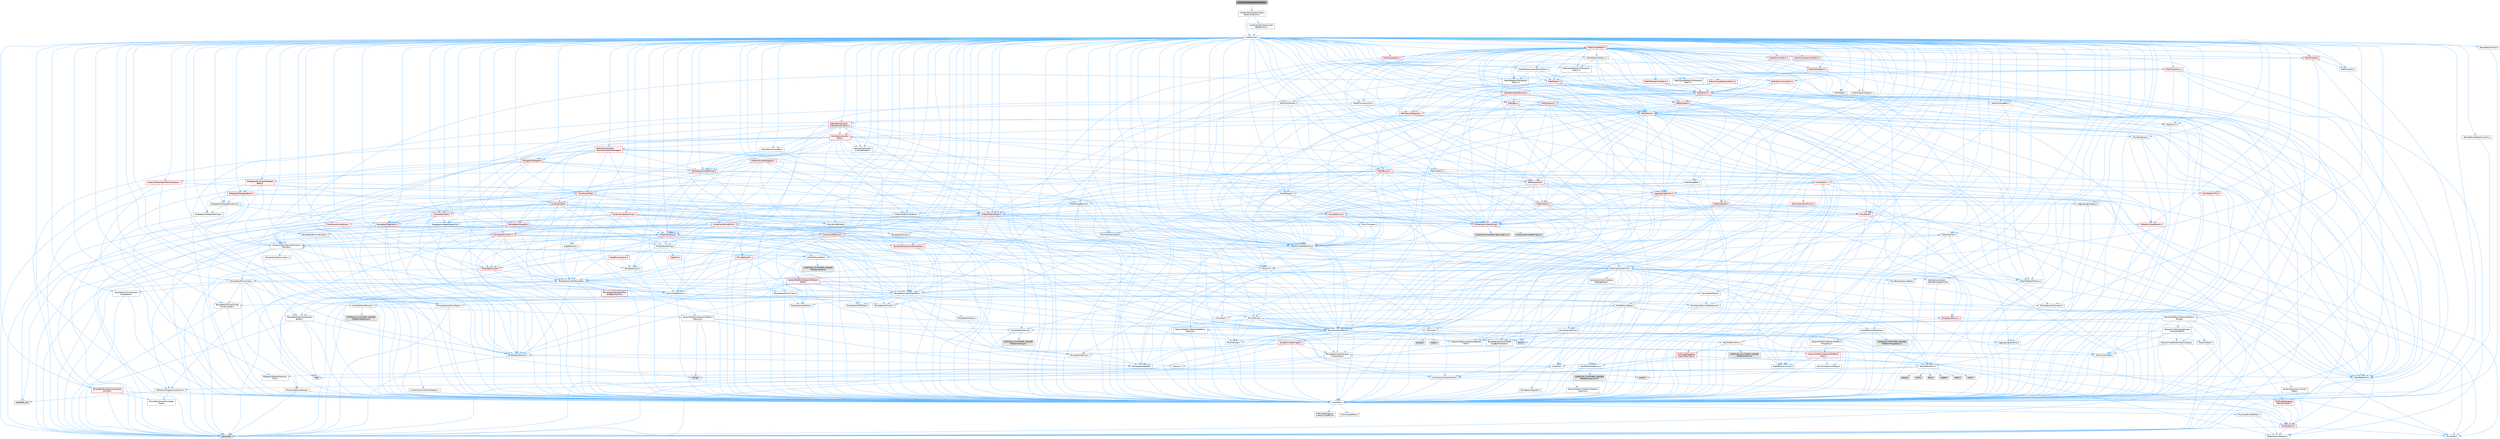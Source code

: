 digraph "DisplayClusterWarpInitializer.h"
{
 // INTERACTIVE_SVG=YES
 // LATEX_PDF_SIZE
  bgcolor="transparent";
  edge [fontname=Helvetica,fontsize=10,labelfontname=Helvetica,labelfontsize=10];
  node [fontname=Helvetica,fontsize=10,shape=box,height=0.2,width=0.4];
  Node1 [id="Node000001",label="DisplayClusterWarpInitializer.h",height=0.2,width=0.4,color="gray40", fillcolor="grey60", style="filled", fontcolor="black",tooltip=" "];
  Node1 -> Node2 [id="edge1_Node000001_Node000002",color="steelblue1",style="solid",tooltip=" "];
  Node2 [id="Node000002",label="Containers/DisplayCluster\lWarpContainers.h",height=0.2,width=0.4,color="grey40", fillcolor="white", style="filled",URL="$d0/dd2/DisplayClusterWarpContainers_8h.html",tooltip=" "];
  Node2 -> Node3 [id="edge2_Node000002_Node000003",color="steelblue1",style="solid",tooltip=" "];
  Node3 [id="Node000003",label="CoreMinimal.h",height=0.2,width=0.4,color="grey40", fillcolor="white", style="filled",URL="$d7/d67/CoreMinimal_8h.html",tooltip=" "];
  Node3 -> Node4 [id="edge3_Node000003_Node000004",color="steelblue1",style="solid",tooltip=" "];
  Node4 [id="Node000004",label="CoreTypes.h",height=0.2,width=0.4,color="grey40", fillcolor="white", style="filled",URL="$dc/dec/CoreTypes_8h.html",tooltip=" "];
  Node4 -> Node5 [id="edge4_Node000004_Node000005",color="steelblue1",style="solid",tooltip=" "];
  Node5 [id="Node000005",label="HAL/Platform.h",height=0.2,width=0.4,color="red", fillcolor="#FFF0F0", style="filled",URL="$d9/dd0/Platform_8h.html",tooltip=" "];
  Node5 -> Node6 [id="edge5_Node000005_Node000006",color="steelblue1",style="solid",tooltip=" "];
  Node6 [id="Node000006",label="Misc/Build.h",height=0.2,width=0.4,color="grey40", fillcolor="white", style="filled",URL="$d3/dbb/Build_8h.html",tooltip=" "];
  Node5 -> Node8 [id="edge6_Node000005_Node000008",color="steelblue1",style="solid",tooltip=" "];
  Node8 [id="Node000008",label="type_traits",height=0.2,width=0.4,color="grey60", fillcolor="#E0E0E0", style="filled",tooltip=" "];
  Node5 -> Node9 [id="edge7_Node000005_Node000009",color="steelblue1",style="solid",tooltip=" "];
  Node9 [id="Node000009",label="PreprocessorHelpers.h",height=0.2,width=0.4,color="grey40", fillcolor="white", style="filled",URL="$db/ddb/PreprocessorHelpers_8h.html",tooltip=" "];
  Node4 -> Node15 [id="edge8_Node000004_Node000015",color="steelblue1",style="solid",tooltip=" "];
  Node15 [id="Node000015",label="ProfilingDebugging\l/UMemoryDefines.h",height=0.2,width=0.4,color="grey40", fillcolor="white", style="filled",URL="$d2/da2/UMemoryDefines_8h.html",tooltip=" "];
  Node4 -> Node16 [id="edge9_Node000004_Node000016",color="steelblue1",style="solid",tooltip=" "];
  Node16 [id="Node000016",label="Misc/CoreMiscDefines.h",height=0.2,width=0.4,color="grey40", fillcolor="white", style="filled",URL="$da/d38/CoreMiscDefines_8h.html",tooltip=" "];
  Node16 -> Node5 [id="edge10_Node000016_Node000005",color="steelblue1",style="solid",tooltip=" "];
  Node16 -> Node9 [id="edge11_Node000016_Node000009",color="steelblue1",style="solid",tooltip=" "];
  Node4 -> Node17 [id="edge12_Node000004_Node000017",color="steelblue1",style="solid",tooltip=" "];
  Node17 [id="Node000017",label="Misc/CoreDefines.h",height=0.2,width=0.4,color="grey40", fillcolor="white", style="filled",URL="$d3/dd2/CoreDefines_8h.html",tooltip=" "];
  Node3 -> Node18 [id="edge13_Node000003_Node000018",color="steelblue1",style="solid",tooltip=" "];
  Node18 [id="Node000018",label="CoreFwd.h",height=0.2,width=0.4,color="grey40", fillcolor="white", style="filled",URL="$d1/d1e/CoreFwd_8h.html",tooltip=" "];
  Node18 -> Node4 [id="edge14_Node000018_Node000004",color="steelblue1",style="solid",tooltip=" "];
  Node18 -> Node19 [id="edge15_Node000018_Node000019",color="steelblue1",style="solid",tooltip=" "];
  Node19 [id="Node000019",label="Containers/ContainersFwd.h",height=0.2,width=0.4,color="grey40", fillcolor="white", style="filled",URL="$d4/d0a/ContainersFwd_8h.html",tooltip=" "];
  Node19 -> Node5 [id="edge16_Node000019_Node000005",color="steelblue1",style="solid",tooltip=" "];
  Node19 -> Node4 [id="edge17_Node000019_Node000004",color="steelblue1",style="solid",tooltip=" "];
  Node19 -> Node20 [id="edge18_Node000019_Node000020",color="steelblue1",style="solid",tooltip=" "];
  Node20 [id="Node000020",label="Traits/IsContiguousContainer.h",height=0.2,width=0.4,color="grey40", fillcolor="white", style="filled",URL="$d5/d3c/IsContiguousContainer_8h.html",tooltip=" "];
  Node20 -> Node4 [id="edge19_Node000020_Node000004",color="steelblue1",style="solid",tooltip=" "];
  Node20 -> Node21 [id="edge20_Node000020_Node000021",color="steelblue1",style="solid",tooltip=" "];
  Node21 [id="Node000021",label="Misc/StaticAssertComplete\lType.h",height=0.2,width=0.4,color="grey40", fillcolor="white", style="filled",URL="$d5/d4e/StaticAssertCompleteType_8h.html",tooltip=" "];
  Node20 -> Node22 [id="edge21_Node000020_Node000022",color="steelblue1",style="solid",tooltip=" "];
  Node22 [id="Node000022",label="initializer_list",height=0.2,width=0.4,color="grey60", fillcolor="#E0E0E0", style="filled",tooltip=" "];
  Node18 -> Node23 [id="edge22_Node000018_Node000023",color="steelblue1",style="solid",tooltip=" "];
  Node23 [id="Node000023",label="Math/MathFwd.h",height=0.2,width=0.4,color="grey40", fillcolor="white", style="filled",URL="$d2/d10/MathFwd_8h.html",tooltip=" "];
  Node23 -> Node5 [id="edge23_Node000023_Node000005",color="steelblue1",style="solid",tooltip=" "];
  Node18 -> Node24 [id="edge24_Node000018_Node000024",color="steelblue1",style="solid",tooltip=" "];
  Node24 [id="Node000024",label="UObject/UObjectHierarchy\lFwd.h",height=0.2,width=0.4,color="grey40", fillcolor="white", style="filled",URL="$d3/d13/UObjectHierarchyFwd_8h.html",tooltip=" "];
  Node3 -> Node24 [id="edge25_Node000003_Node000024",color="steelblue1",style="solid",tooltip=" "];
  Node3 -> Node19 [id="edge26_Node000003_Node000019",color="steelblue1",style="solid",tooltip=" "];
  Node3 -> Node25 [id="edge27_Node000003_Node000025",color="steelblue1",style="solid",tooltip=" "];
  Node25 [id="Node000025",label="Misc/VarArgs.h",height=0.2,width=0.4,color="grey40", fillcolor="white", style="filled",URL="$d5/d6f/VarArgs_8h.html",tooltip=" "];
  Node25 -> Node4 [id="edge28_Node000025_Node000004",color="steelblue1",style="solid",tooltip=" "];
  Node3 -> Node26 [id="edge29_Node000003_Node000026",color="steelblue1",style="solid",tooltip=" "];
  Node26 [id="Node000026",label="Logging/LogVerbosity.h",height=0.2,width=0.4,color="grey40", fillcolor="white", style="filled",URL="$d2/d8f/LogVerbosity_8h.html",tooltip=" "];
  Node26 -> Node4 [id="edge30_Node000026_Node000004",color="steelblue1",style="solid",tooltip=" "];
  Node3 -> Node27 [id="edge31_Node000003_Node000027",color="steelblue1",style="solid",tooltip=" "];
  Node27 [id="Node000027",label="Misc/OutputDevice.h",height=0.2,width=0.4,color="grey40", fillcolor="white", style="filled",URL="$d7/d32/OutputDevice_8h.html",tooltip=" "];
  Node27 -> Node18 [id="edge32_Node000027_Node000018",color="steelblue1",style="solid",tooltip=" "];
  Node27 -> Node4 [id="edge33_Node000027_Node000004",color="steelblue1",style="solid",tooltip=" "];
  Node27 -> Node26 [id="edge34_Node000027_Node000026",color="steelblue1",style="solid",tooltip=" "];
  Node27 -> Node25 [id="edge35_Node000027_Node000025",color="steelblue1",style="solid",tooltip=" "];
  Node27 -> Node28 [id="edge36_Node000027_Node000028",color="steelblue1",style="solid",tooltip=" "];
  Node28 [id="Node000028",label="Templates/IsArrayOrRefOf\lTypeByPredicate.h",height=0.2,width=0.4,color="grey40", fillcolor="white", style="filled",URL="$d6/da1/IsArrayOrRefOfTypeByPredicate_8h.html",tooltip=" "];
  Node28 -> Node4 [id="edge37_Node000028_Node000004",color="steelblue1",style="solid",tooltip=" "];
  Node27 -> Node29 [id="edge38_Node000027_Node000029",color="steelblue1",style="solid",tooltip=" "];
  Node29 [id="Node000029",label="Templates/IsValidVariadic\lFunctionArg.h",height=0.2,width=0.4,color="grey40", fillcolor="white", style="filled",URL="$d0/dc8/IsValidVariadicFunctionArg_8h.html",tooltip=" "];
  Node29 -> Node4 [id="edge39_Node000029_Node000004",color="steelblue1",style="solid",tooltip=" "];
  Node29 -> Node30 [id="edge40_Node000029_Node000030",color="steelblue1",style="solid",tooltip=" "];
  Node30 [id="Node000030",label="IsEnum.h",height=0.2,width=0.4,color="grey40", fillcolor="white", style="filled",URL="$d4/de5/IsEnum_8h.html",tooltip=" "];
  Node29 -> Node8 [id="edge41_Node000029_Node000008",color="steelblue1",style="solid",tooltip=" "];
  Node27 -> Node31 [id="edge42_Node000027_Node000031",color="steelblue1",style="solid",tooltip=" "];
  Node31 [id="Node000031",label="Traits/IsCharEncodingCompatible\lWith.h",height=0.2,width=0.4,color="grey40", fillcolor="white", style="filled",URL="$df/dd1/IsCharEncodingCompatibleWith_8h.html",tooltip=" "];
  Node31 -> Node8 [id="edge43_Node000031_Node000008",color="steelblue1",style="solid",tooltip=" "];
  Node31 -> Node32 [id="edge44_Node000031_Node000032",color="steelblue1",style="solid",tooltip=" "];
  Node32 [id="Node000032",label="Traits/IsCharType.h",height=0.2,width=0.4,color="grey40", fillcolor="white", style="filled",URL="$db/d51/IsCharType_8h.html",tooltip=" "];
  Node32 -> Node4 [id="edge45_Node000032_Node000004",color="steelblue1",style="solid",tooltip=" "];
  Node3 -> Node33 [id="edge46_Node000003_Node000033",color="steelblue1",style="solid",tooltip=" "];
  Node33 [id="Node000033",label="HAL/PlatformCrt.h",height=0.2,width=0.4,color="grey40", fillcolor="white", style="filled",URL="$d8/d75/PlatformCrt_8h.html",tooltip=" "];
  Node33 -> Node34 [id="edge47_Node000033_Node000034",color="steelblue1",style="solid",tooltip=" "];
  Node34 [id="Node000034",label="new",height=0.2,width=0.4,color="grey60", fillcolor="#E0E0E0", style="filled",tooltip=" "];
  Node33 -> Node35 [id="edge48_Node000033_Node000035",color="steelblue1",style="solid",tooltip=" "];
  Node35 [id="Node000035",label="wchar.h",height=0.2,width=0.4,color="grey60", fillcolor="#E0E0E0", style="filled",tooltip=" "];
  Node33 -> Node36 [id="edge49_Node000033_Node000036",color="steelblue1",style="solid",tooltip=" "];
  Node36 [id="Node000036",label="stddef.h",height=0.2,width=0.4,color="grey60", fillcolor="#E0E0E0", style="filled",tooltip=" "];
  Node33 -> Node37 [id="edge50_Node000033_Node000037",color="steelblue1",style="solid",tooltip=" "];
  Node37 [id="Node000037",label="stdlib.h",height=0.2,width=0.4,color="grey60", fillcolor="#E0E0E0", style="filled",tooltip=" "];
  Node33 -> Node38 [id="edge51_Node000033_Node000038",color="steelblue1",style="solid",tooltip=" "];
  Node38 [id="Node000038",label="stdio.h",height=0.2,width=0.4,color="grey60", fillcolor="#E0E0E0", style="filled",tooltip=" "];
  Node33 -> Node39 [id="edge52_Node000033_Node000039",color="steelblue1",style="solid",tooltip=" "];
  Node39 [id="Node000039",label="stdarg.h",height=0.2,width=0.4,color="grey60", fillcolor="#E0E0E0", style="filled",tooltip=" "];
  Node33 -> Node40 [id="edge53_Node000033_Node000040",color="steelblue1",style="solid",tooltip=" "];
  Node40 [id="Node000040",label="math.h",height=0.2,width=0.4,color="grey60", fillcolor="#E0E0E0", style="filled",tooltip=" "];
  Node33 -> Node41 [id="edge54_Node000033_Node000041",color="steelblue1",style="solid",tooltip=" "];
  Node41 [id="Node000041",label="float.h",height=0.2,width=0.4,color="grey60", fillcolor="#E0E0E0", style="filled",tooltip=" "];
  Node33 -> Node42 [id="edge55_Node000033_Node000042",color="steelblue1",style="solid",tooltip=" "];
  Node42 [id="Node000042",label="string.h",height=0.2,width=0.4,color="grey60", fillcolor="#E0E0E0", style="filled",tooltip=" "];
  Node3 -> Node43 [id="edge56_Node000003_Node000043",color="steelblue1",style="solid",tooltip=" "];
  Node43 [id="Node000043",label="HAL/PlatformMisc.h",height=0.2,width=0.4,color="grey40", fillcolor="white", style="filled",URL="$d0/df5/PlatformMisc_8h.html",tooltip=" "];
  Node43 -> Node4 [id="edge57_Node000043_Node000004",color="steelblue1",style="solid",tooltip=" "];
  Node43 -> Node44 [id="edge58_Node000043_Node000044",color="steelblue1",style="solid",tooltip=" "];
  Node44 [id="Node000044",label="GenericPlatform/GenericPlatform\lMisc.h",height=0.2,width=0.4,color="red", fillcolor="#FFF0F0", style="filled",URL="$db/d9a/GenericPlatformMisc_8h.html",tooltip=" "];
  Node44 -> Node18 [id="edge59_Node000044_Node000018",color="steelblue1",style="solid",tooltip=" "];
  Node44 -> Node4 [id="edge60_Node000044_Node000004",color="steelblue1",style="solid",tooltip=" "];
  Node44 -> Node33 [id="edge61_Node000044_Node000033",color="steelblue1",style="solid",tooltip=" "];
  Node44 -> Node48 [id="edge62_Node000044_Node000048",color="steelblue1",style="solid",tooltip=" "];
  Node48 [id="Node000048",label="Math/NumericLimits.h",height=0.2,width=0.4,color="grey40", fillcolor="white", style="filled",URL="$df/d1b/NumericLimits_8h.html",tooltip=" "];
  Node48 -> Node4 [id="edge63_Node000048_Node000004",color="steelblue1",style="solid",tooltip=" "];
  Node44 -> Node49 [id="edge64_Node000044_Node000049",color="steelblue1",style="solid",tooltip=" "];
  Node49 [id="Node000049",label="Misc/CompressionFlags.h",height=0.2,width=0.4,color="grey40", fillcolor="white", style="filled",URL="$d9/d76/CompressionFlags_8h.html",tooltip=" "];
  Node43 -> Node53 [id="edge65_Node000043_Node000053",color="steelblue1",style="solid",tooltip=" "];
  Node53 [id="Node000053",label="COMPILED_PLATFORM_HEADER\l(PlatformMisc.h)",height=0.2,width=0.4,color="grey60", fillcolor="#E0E0E0", style="filled",tooltip=" "];
  Node43 -> Node54 [id="edge66_Node000043_Node000054",color="steelblue1",style="solid",tooltip=" "];
  Node54 [id="Node000054",label="ProfilingDebugging\l/CpuProfilerTrace.h",height=0.2,width=0.4,color="red", fillcolor="#FFF0F0", style="filled",URL="$da/dcb/CpuProfilerTrace_8h.html",tooltip=" "];
  Node54 -> Node4 [id="edge67_Node000054_Node000004",color="steelblue1",style="solid",tooltip=" "];
  Node54 -> Node19 [id="edge68_Node000054_Node000019",color="steelblue1",style="solid",tooltip=" "];
  Node54 -> Node55 [id="edge69_Node000054_Node000055",color="steelblue1",style="solid",tooltip=" "];
  Node55 [id="Node000055",label="HAL/PlatformAtomics.h",height=0.2,width=0.4,color="grey40", fillcolor="white", style="filled",URL="$d3/d36/PlatformAtomics_8h.html",tooltip=" "];
  Node55 -> Node4 [id="edge70_Node000055_Node000004",color="steelblue1",style="solid",tooltip=" "];
  Node55 -> Node56 [id="edge71_Node000055_Node000056",color="steelblue1",style="solid",tooltip=" "];
  Node56 [id="Node000056",label="GenericPlatform/GenericPlatform\lAtomics.h",height=0.2,width=0.4,color="grey40", fillcolor="white", style="filled",URL="$da/d72/GenericPlatformAtomics_8h.html",tooltip=" "];
  Node56 -> Node4 [id="edge72_Node000056_Node000004",color="steelblue1",style="solid",tooltip=" "];
  Node55 -> Node57 [id="edge73_Node000055_Node000057",color="steelblue1",style="solid",tooltip=" "];
  Node57 [id="Node000057",label="COMPILED_PLATFORM_HEADER\l(PlatformAtomics.h)",height=0.2,width=0.4,color="grey60", fillcolor="#E0E0E0", style="filled",tooltip=" "];
  Node54 -> Node9 [id="edge74_Node000054_Node000009",color="steelblue1",style="solid",tooltip=" "];
  Node54 -> Node6 [id="edge75_Node000054_Node000006",color="steelblue1",style="solid",tooltip=" "];
  Node3 -> Node62 [id="edge76_Node000003_Node000062",color="steelblue1",style="solid",tooltip=" "];
  Node62 [id="Node000062",label="Misc/AssertionMacros.h",height=0.2,width=0.4,color="grey40", fillcolor="white", style="filled",URL="$d0/dfa/AssertionMacros_8h.html",tooltip=" "];
  Node62 -> Node4 [id="edge77_Node000062_Node000004",color="steelblue1",style="solid",tooltip=" "];
  Node62 -> Node5 [id="edge78_Node000062_Node000005",color="steelblue1",style="solid",tooltip=" "];
  Node62 -> Node43 [id="edge79_Node000062_Node000043",color="steelblue1",style="solid",tooltip=" "];
  Node62 -> Node9 [id="edge80_Node000062_Node000009",color="steelblue1",style="solid",tooltip=" "];
  Node62 -> Node63 [id="edge81_Node000062_Node000063",color="steelblue1",style="solid",tooltip=" "];
  Node63 [id="Node000063",label="Templates/EnableIf.h",height=0.2,width=0.4,color="grey40", fillcolor="white", style="filled",URL="$d7/d60/EnableIf_8h.html",tooltip=" "];
  Node63 -> Node4 [id="edge82_Node000063_Node000004",color="steelblue1",style="solid",tooltip=" "];
  Node62 -> Node28 [id="edge83_Node000062_Node000028",color="steelblue1",style="solid",tooltip=" "];
  Node62 -> Node29 [id="edge84_Node000062_Node000029",color="steelblue1",style="solid",tooltip=" "];
  Node62 -> Node31 [id="edge85_Node000062_Node000031",color="steelblue1",style="solid",tooltip=" "];
  Node62 -> Node25 [id="edge86_Node000062_Node000025",color="steelblue1",style="solid",tooltip=" "];
  Node62 -> Node64 [id="edge87_Node000062_Node000064",color="steelblue1",style="solid",tooltip=" "];
  Node64 [id="Node000064",label="String/FormatStringSan.h",height=0.2,width=0.4,color="red", fillcolor="#FFF0F0", style="filled",URL="$d3/d8b/FormatStringSan_8h.html",tooltip=" "];
  Node64 -> Node8 [id="edge88_Node000064_Node000008",color="steelblue1",style="solid",tooltip=" "];
  Node64 -> Node4 [id="edge89_Node000064_Node000004",color="steelblue1",style="solid",tooltip=" "];
  Node64 -> Node65 [id="edge90_Node000064_Node000065",color="steelblue1",style="solid",tooltip=" "];
  Node65 [id="Node000065",label="Templates/Requires.h",height=0.2,width=0.4,color="grey40", fillcolor="white", style="filled",URL="$dc/d96/Requires_8h.html",tooltip=" "];
  Node65 -> Node63 [id="edge91_Node000065_Node000063",color="steelblue1",style="solid",tooltip=" "];
  Node65 -> Node8 [id="edge92_Node000065_Node000008",color="steelblue1",style="solid",tooltip=" "];
  Node64 -> Node66 [id="edge93_Node000064_Node000066",color="steelblue1",style="solid",tooltip=" "];
  Node66 [id="Node000066",label="Templates/Identity.h",height=0.2,width=0.4,color="grey40", fillcolor="white", style="filled",URL="$d0/dd5/Identity_8h.html",tooltip=" "];
  Node64 -> Node29 [id="edge94_Node000064_Node000029",color="steelblue1",style="solid",tooltip=" "];
  Node64 -> Node32 [id="edge95_Node000064_Node000032",color="steelblue1",style="solid",tooltip=" "];
  Node64 -> Node19 [id="edge96_Node000064_Node000019",color="steelblue1",style="solid",tooltip=" "];
  Node62 -> Node70 [id="edge97_Node000062_Node000070",color="steelblue1",style="solid",tooltip=" "];
  Node70 [id="Node000070",label="atomic",height=0.2,width=0.4,color="grey60", fillcolor="#E0E0E0", style="filled",tooltip=" "];
  Node3 -> Node71 [id="edge98_Node000003_Node000071",color="steelblue1",style="solid",tooltip=" "];
  Node71 [id="Node000071",label="Templates/IsPointer.h",height=0.2,width=0.4,color="grey40", fillcolor="white", style="filled",URL="$d7/d05/IsPointer_8h.html",tooltip=" "];
  Node71 -> Node4 [id="edge99_Node000071_Node000004",color="steelblue1",style="solid",tooltip=" "];
  Node3 -> Node72 [id="edge100_Node000003_Node000072",color="steelblue1",style="solid",tooltip=" "];
  Node72 [id="Node000072",label="HAL/PlatformMemory.h",height=0.2,width=0.4,color="grey40", fillcolor="white", style="filled",URL="$de/d68/PlatformMemory_8h.html",tooltip=" "];
  Node72 -> Node4 [id="edge101_Node000072_Node000004",color="steelblue1",style="solid",tooltip=" "];
  Node72 -> Node73 [id="edge102_Node000072_Node000073",color="steelblue1",style="solid",tooltip=" "];
  Node73 [id="Node000073",label="GenericPlatform/GenericPlatform\lMemory.h",height=0.2,width=0.4,color="grey40", fillcolor="white", style="filled",URL="$dd/d22/GenericPlatformMemory_8h.html",tooltip=" "];
  Node73 -> Node18 [id="edge103_Node000073_Node000018",color="steelblue1",style="solid",tooltip=" "];
  Node73 -> Node4 [id="edge104_Node000073_Node000004",color="steelblue1",style="solid",tooltip=" "];
  Node73 -> Node74 [id="edge105_Node000073_Node000074",color="steelblue1",style="solid",tooltip=" "];
  Node74 [id="Node000074",label="HAL/PlatformString.h",height=0.2,width=0.4,color="grey40", fillcolor="white", style="filled",URL="$db/db5/PlatformString_8h.html",tooltip=" "];
  Node74 -> Node4 [id="edge106_Node000074_Node000004",color="steelblue1",style="solid",tooltip=" "];
  Node74 -> Node75 [id="edge107_Node000074_Node000075",color="steelblue1",style="solid",tooltip=" "];
  Node75 [id="Node000075",label="COMPILED_PLATFORM_HEADER\l(PlatformString.h)",height=0.2,width=0.4,color="grey60", fillcolor="#E0E0E0", style="filled",tooltip=" "];
  Node73 -> Node42 [id="edge108_Node000073_Node000042",color="steelblue1",style="solid",tooltip=" "];
  Node73 -> Node35 [id="edge109_Node000073_Node000035",color="steelblue1",style="solid",tooltip=" "];
  Node72 -> Node76 [id="edge110_Node000072_Node000076",color="steelblue1",style="solid",tooltip=" "];
  Node76 [id="Node000076",label="COMPILED_PLATFORM_HEADER\l(PlatformMemory.h)",height=0.2,width=0.4,color="grey60", fillcolor="#E0E0E0", style="filled",tooltip=" "];
  Node3 -> Node55 [id="edge111_Node000003_Node000055",color="steelblue1",style="solid",tooltip=" "];
  Node3 -> Node77 [id="edge112_Node000003_Node000077",color="steelblue1",style="solid",tooltip=" "];
  Node77 [id="Node000077",label="Misc/Exec.h",height=0.2,width=0.4,color="grey40", fillcolor="white", style="filled",URL="$de/ddb/Exec_8h.html",tooltip=" "];
  Node77 -> Node4 [id="edge113_Node000077_Node000004",color="steelblue1",style="solid",tooltip=" "];
  Node77 -> Node62 [id="edge114_Node000077_Node000062",color="steelblue1",style="solid",tooltip=" "];
  Node3 -> Node78 [id="edge115_Node000003_Node000078",color="steelblue1",style="solid",tooltip=" "];
  Node78 [id="Node000078",label="HAL/MemoryBase.h",height=0.2,width=0.4,color="grey40", fillcolor="white", style="filled",URL="$d6/d9f/MemoryBase_8h.html",tooltip=" "];
  Node78 -> Node4 [id="edge116_Node000078_Node000004",color="steelblue1",style="solid",tooltip=" "];
  Node78 -> Node55 [id="edge117_Node000078_Node000055",color="steelblue1",style="solid",tooltip=" "];
  Node78 -> Node33 [id="edge118_Node000078_Node000033",color="steelblue1",style="solid",tooltip=" "];
  Node78 -> Node77 [id="edge119_Node000078_Node000077",color="steelblue1",style="solid",tooltip=" "];
  Node78 -> Node27 [id="edge120_Node000078_Node000027",color="steelblue1",style="solid",tooltip=" "];
  Node78 -> Node79 [id="edge121_Node000078_Node000079",color="steelblue1",style="solid",tooltip=" "];
  Node79 [id="Node000079",label="Templates/Atomic.h",height=0.2,width=0.4,color="red", fillcolor="#FFF0F0", style="filled",URL="$d3/d91/Atomic_8h.html",tooltip=" "];
  Node79 -> Node87 [id="edge122_Node000079_Node000087",color="steelblue1",style="solid",tooltip=" "];
  Node87 [id="Node000087",label="Traits/IntType.h",height=0.2,width=0.4,color="grey40", fillcolor="white", style="filled",URL="$d7/deb/IntType_8h.html",tooltip=" "];
  Node87 -> Node5 [id="edge123_Node000087_Node000005",color="steelblue1",style="solid",tooltip=" "];
  Node79 -> Node70 [id="edge124_Node000079_Node000070",color="steelblue1",style="solid",tooltip=" "];
  Node3 -> Node88 [id="edge125_Node000003_Node000088",color="steelblue1",style="solid",tooltip=" "];
  Node88 [id="Node000088",label="HAL/UnrealMemory.h",height=0.2,width=0.4,color="grey40", fillcolor="white", style="filled",URL="$d9/d96/UnrealMemory_8h.html",tooltip=" "];
  Node88 -> Node4 [id="edge126_Node000088_Node000004",color="steelblue1",style="solid",tooltip=" "];
  Node88 -> Node73 [id="edge127_Node000088_Node000073",color="steelblue1",style="solid",tooltip=" "];
  Node88 -> Node78 [id="edge128_Node000088_Node000078",color="steelblue1",style="solid",tooltip=" "];
  Node88 -> Node72 [id="edge129_Node000088_Node000072",color="steelblue1",style="solid",tooltip=" "];
  Node88 -> Node89 [id="edge130_Node000088_Node000089",color="steelblue1",style="solid",tooltip=" "];
  Node89 [id="Node000089",label="ProfilingDebugging\l/MemoryTrace.h",height=0.2,width=0.4,color="red", fillcolor="#FFF0F0", style="filled",URL="$da/dd7/MemoryTrace_8h.html",tooltip=" "];
  Node89 -> Node5 [id="edge131_Node000089_Node000005",color="steelblue1",style="solid",tooltip=" "];
  Node88 -> Node71 [id="edge132_Node000088_Node000071",color="steelblue1",style="solid",tooltip=" "];
  Node3 -> Node90 [id="edge133_Node000003_Node000090",color="steelblue1",style="solid",tooltip=" "];
  Node90 [id="Node000090",label="Templates/IsArithmetic.h",height=0.2,width=0.4,color="grey40", fillcolor="white", style="filled",URL="$d2/d5d/IsArithmetic_8h.html",tooltip=" "];
  Node90 -> Node4 [id="edge134_Node000090_Node000004",color="steelblue1",style="solid",tooltip=" "];
  Node3 -> Node84 [id="edge135_Node000003_Node000084",color="steelblue1",style="solid",tooltip=" "];
  Node84 [id="Node000084",label="Templates/AndOrNot.h",height=0.2,width=0.4,color="grey40", fillcolor="white", style="filled",URL="$db/d0a/AndOrNot_8h.html",tooltip=" "];
  Node84 -> Node4 [id="edge136_Node000084_Node000004",color="steelblue1",style="solid",tooltip=" "];
  Node3 -> Node91 [id="edge137_Node000003_Node000091",color="steelblue1",style="solid",tooltip=" "];
  Node91 [id="Node000091",label="Templates/IsPODType.h",height=0.2,width=0.4,color="grey40", fillcolor="white", style="filled",URL="$d7/db1/IsPODType_8h.html",tooltip=" "];
  Node91 -> Node4 [id="edge138_Node000091_Node000004",color="steelblue1",style="solid",tooltip=" "];
  Node3 -> Node92 [id="edge139_Node000003_Node000092",color="steelblue1",style="solid",tooltip=" "];
  Node92 [id="Node000092",label="Templates/IsUECoreType.h",height=0.2,width=0.4,color="grey40", fillcolor="white", style="filled",URL="$d1/db8/IsUECoreType_8h.html",tooltip=" "];
  Node92 -> Node4 [id="edge140_Node000092_Node000004",color="steelblue1",style="solid",tooltip=" "];
  Node92 -> Node8 [id="edge141_Node000092_Node000008",color="steelblue1",style="solid",tooltip=" "];
  Node3 -> Node85 [id="edge142_Node000003_Node000085",color="steelblue1",style="solid",tooltip=" "];
  Node85 [id="Node000085",label="Templates/IsTriviallyCopy\lConstructible.h",height=0.2,width=0.4,color="grey40", fillcolor="white", style="filled",URL="$d3/d78/IsTriviallyCopyConstructible_8h.html",tooltip=" "];
  Node85 -> Node4 [id="edge143_Node000085_Node000004",color="steelblue1",style="solid",tooltip=" "];
  Node85 -> Node8 [id="edge144_Node000085_Node000008",color="steelblue1",style="solid",tooltip=" "];
  Node3 -> Node93 [id="edge145_Node000003_Node000093",color="steelblue1",style="solid",tooltip=" "];
  Node93 [id="Node000093",label="Templates/UnrealTypeTraits.h",height=0.2,width=0.4,color="grey40", fillcolor="white", style="filled",URL="$d2/d2d/UnrealTypeTraits_8h.html",tooltip=" "];
  Node93 -> Node4 [id="edge146_Node000093_Node000004",color="steelblue1",style="solid",tooltip=" "];
  Node93 -> Node71 [id="edge147_Node000093_Node000071",color="steelblue1",style="solid",tooltip=" "];
  Node93 -> Node62 [id="edge148_Node000093_Node000062",color="steelblue1",style="solid",tooltip=" "];
  Node93 -> Node84 [id="edge149_Node000093_Node000084",color="steelblue1",style="solid",tooltip=" "];
  Node93 -> Node63 [id="edge150_Node000093_Node000063",color="steelblue1",style="solid",tooltip=" "];
  Node93 -> Node90 [id="edge151_Node000093_Node000090",color="steelblue1",style="solid",tooltip=" "];
  Node93 -> Node30 [id="edge152_Node000093_Node000030",color="steelblue1",style="solid",tooltip=" "];
  Node93 -> Node94 [id="edge153_Node000093_Node000094",color="steelblue1",style="solid",tooltip=" "];
  Node94 [id="Node000094",label="Templates/Models.h",height=0.2,width=0.4,color="grey40", fillcolor="white", style="filled",URL="$d3/d0c/Models_8h.html",tooltip=" "];
  Node94 -> Node66 [id="edge154_Node000094_Node000066",color="steelblue1",style="solid",tooltip=" "];
  Node93 -> Node91 [id="edge155_Node000093_Node000091",color="steelblue1",style="solid",tooltip=" "];
  Node93 -> Node92 [id="edge156_Node000093_Node000092",color="steelblue1",style="solid",tooltip=" "];
  Node93 -> Node85 [id="edge157_Node000093_Node000085",color="steelblue1",style="solid",tooltip=" "];
  Node3 -> Node63 [id="edge158_Node000003_Node000063",color="steelblue1",style="solid",tooltip=" "];
  Node3 -> Node95 [id="edge159_Node000003_Node000095",color="steelblue1",style="solid",tooltip=" "];
  Node95 [id="Node000095",label="Templates/RemoveReference.h",height=0.2,width=0.4,color="grey40", fillcolor="white", style="filled",URL="$da/dbe/RemoveReference_8h.html",tooltip=" "];
  Node95 -> Node4 [id="edge160_Node000095_Node000004",color="steelblue1",style="solid",tooltip=" "];
  Node3 -> Node96 [id="edge161_Node000003_Node000096",color="steelblue1",style="solid",tooltip=" "];
  Node96 [id="Node000096",label="Templates/IntegralConstant.h",height=0.2,width=0.4,color="grey40", fillcolor="white", style="filled",URL="$db/d1b/IntegralConstant_8h.html",tooltip=" "];
  Node96 -> Node4 [id="edge162_Node000096_Node000004",color="steelblue1",style="solid",tooltip=" "];
  Node3 -> Node97 [id="edge163_Node000003_Node000097",color="steelblue1",style="solid",tooltip=" "];
  Node97 [id="Node000097",label="Templates/IsClass.h",height=0.2,width=0.4,color="grey40", fillcolor="white", style="filled",URL="$db/dcb/IsClass_8h.html",tooltip=" "];
  Node97 -> Node4 [id="edge164_Node000097_Node000004",color="steelblue1",style="solid",tooltip=" "];
  Node3 -> Node98 [id="edge165_Node000003_Node000098",color="steelblue1",style="solid",tooltip=" "];
  Node98 [id="Node000098",label="Templates/TypeCompatible\lBytes.h",height=0.2,width=0.4,color="grey40", fillcolor="white", style="filled",URL="$df/d0a/TypeCompatibleBytes_8h.html",tooltip=" "];
  Node98 -> Node4 [id="edge166_Node000098_Node000004",color="steelblue1",style="solid",tooltip=" "];
  Node98 -> Node42 [id="edge167_Node000098_Node000042",color="steelblue1",style="solid",tooltip=" "];
  Node98 -> Node34 [id="edge168_Node000098_Node000034",color="steelblue1",style="solid",tooltip=" "];
  Node98 -> Node8 [id="edge169_Node000098_Node000008",color="steelblue1",style="solid",tooltip=" "];
  Node3 -> Node20 [id="edge170_Node000003_Node000020",color="steelblue1",style="solid",tooltip=" "];
  Node3 -> Node99 [id="edge171_Node000003_Node000099",color="steelblue1",style="solid",tooltip=" "];
  Node99 [id="Node000099",label="Templates/UnrealTemplate.h",height=0.2,width=0.4,color="grey40", fillcolor="white", style="filled",URL="$d4/d24/UnrealTemplate_8h.html",tooltip=" "];
  Node99 -> Node4 [id="edge172_Node000099_Node000004",color="steelblue1",style="solid",tooltip=" "];
  Node99 -> Node71 [id="edge173_Node000099_Node000071",color="steelblue1",style="solid",tooltip=" "];
  Node99 -> Node88 [id="edge174_Node000099_Node000088",color="steelblue1",style="solid",tooltip=" "];
  Node99 -> Node100 [id="edge175_Node000099_Node000100",color="steelblue1",style="solid",tooltip=" "];
  Node100 [id="Node000100",label="Templates/CopyQualifiers\lAndRefsFromTo.h",height=0.2,width=0.4,color="red", fillcolor="#FFF0F0", style="filled",URL="$d3/db3/CopyQualifiersAndRefsFromTo_8h.html",tooltip=" "];
  Node99 -> Node93 [id="edge176_Node000099_Node000093",color="steelblue1",style="solid",tooltip=" "];
  Node99 -> Node95 [id="edge177_Node000099_Node000095",color="steelblue1",style="solid",tooltip=" "];
  Node99 -> Node65 [id="edge178_Node000099_Node000065",color="steelblue1",style="solid",tooltip=" "];
  Node99 -> Node98 [id="edge179_Node000099_Node000098",color="steelblue1",style="solid",tooltip=" "];
  Node99 -> Node66 [id="edge180_Node000099_Node000066",color="steelblue1",style="solid",tooltip=" "];
  Node99 -> Node20 [id="edge181_Node000099_Node000020",color="steelblue1",style="solid",tooltip=" "];
  Node99 -> Node102 [id="edge182_Node000099_Node000102",color="steelblue1",style="solid",tooltip=" "];
  Node102 [id="Node000102",label="Traits/UseBitwiseSwap.h",height=0.2,width=0.4,color="grey40", fillcolor="white", style="filled",URL="$db/df3/UseBitwiseSwap_8h.html",tooltip=" "];
  Node102 -> Node4 [id="edge183_Node000102_Node000004",color="steelblue1",style="solid",tooltip=" "];
  Node102 -> Node8 [id="edge184_Node000102_Node000008",color="steelblue1",style="solid",tooltip=" "];
  Node99 -> Node8 [id="edge185_Node000099_Node000008",color="steelblue1",style="solid",tooltip=" "];
  Node3 -> Node48 [id="edge186_Node000003_Node000048",color="steelblue1",style="solid",tooltip=" "];
  Node3 -> Node103 [id="edge187_Node000003_Node000103",color="steelblue1",style="solid",tooltip=" "];
  Node103 [id="Node000103",label="HAL/PlatformMath.h",height=0.2,width=0.4,color="grey40", fillcolor="white", style="filled",URL="$dc/d53/PlatformMath_8h.html",tooltip=" "];
  Node103 -> Node4 [id="edge188_Node000103_Node000004",color="steelblue1",style="solid",tooltip=" "];
  Node103 -> Node104 [id="edge189_Node000103_Node000104",color="steelblue1",style="solid",tooltip=" "];
  Node104 [id="Node000104",label="GenericPlatform/GenericPlatform\lMath.h",height=0.2,width=0.4,color="red", fillcolor="#FFF0F0", style="filled",URL="$d5/d79/GenericPlatformMath_8h.html",tooltip=" "];
  Node104 -> Node4 [id="edge190_Node000104_Node000004",color="steelblue1",style="solid",tooltip=" "];
  Node104 -> Node19 [id="edge191_Node000104_Node000019",color="steelblue1",style="solid",tooltip=" "];
  Node104 -> Node33 [id="edge192_Node000104_Node000033",color="steelblue1",style="solid",tooltip=" "];
  Node104 -> Node84 [id="edge193_Node000104_Node000084",color="steelblue1",style="solid",tooltip=" "];
  Node104 -> Node105 [id="edge194_Node000104_Node000105",color="steelblue1",style="solid",tooltip=" "];
  Node105 [id="Node000105",label="Templates/Decay.h",height=0.2,width=0.4,color="grey40", fillcolor="white", style="filled",URL="$dd/d0f/Decay_8h.html",tooltip=" "];
  Node105 -> Node4 [id="edge195_Node000105_Node000004",color="steelblue1",style="solid",tooltip=" "];
  Node105 -> Node95 [id="edge196_Node000105_Node000095",color="steelblue1",style="solid",tooltip=" "];
  Node105 -> Node8 [id="edge197_Node000105_Node000008",color="steelblue1",style="solid",tooltip=" "];
  Node104 -> Node93 [id="edge198_Node000104_Node000093",color="steelblue1",style="solid",tooltip=" "];
  Node104 -> Node65 [id="edge199_Node000104_Node000065",color="steelblue1",style="solid",tooltip=" "];
  Node104 -> Node98 [id="edge200_Node000104_Node000098",color="steelblue1",style="solid",tooltip=" "];
  Node104 -> Node8 [id="edge201_Node000104_Node000008",color="steelblue1",style="solid",tooltip=" "];
  Node103 -> Node110 [id="edge202_Node000103_Node000110",color="steelblue1",style="solid",tooltip=" "];
  Node110 [id="Node000110",label="COMPILED_PLATFORM_HEADER\l(PlatformMath.h)",height=0.2,width=0.4,color="grey60", fillcolor="#E0E0E0", style="filled",tooltip=" "];
  Node3 -> Node86 [id="edge203_Node000003_Node000086",color="steelblue1",style="solid",tooltip=" "];
  Node86 [id="Node000086",label="Templates/IsTriviallyCopy\lAssignable.h",height=0.2,width=0.4,color="grey40", fillcolor="white", style="filled",URL="$d2/df2/IsTriviallyCopyAssignable_8h.html",tooltip=" "];
  Node86 -> Node4 [id="edge204_Node000086_Node000004",color="steelblue1",style="solid",tooltip=" "];
  Node86 -> Node8 [id="edge205_Node000086_Node000008",color="steelblue1",style="solid",tooltip=" "];
  Node3 -> Node111 [id="edge206_Node000003_Node000111",color="steelblue1",style="solid",tooltip=" "];
  Node111 [id="Node000111",label="Templates/MemoryOps.h",height=0.2,width=0.4,color="grey40", fillcolor="white", style="filled",URL="$db/dea/MemoryOps_8h.html",tooltip=" "];
  Node111 -> Node4 [id="edge207_Node000111_Node000004",color="steelblue1",style="solid",tooltip=" "];
  Node111 -> Node88 [id="edge208_Node000111_Node000088",color="steelblue1",style="solid",tooltip=" "];
  Node111 -> Node86 [id="edge209_Node000111_Node000086",color="steelblue1",style="solid",tooltip=" "];
  Node111 -> Node85 [id="edge210_Node000111_Node000085",color="steelblue1",style="solid",tooltip=" "];
  Node111 -> Node65 [id="edge211_Node000111_Node000065",color="steelblue1",style="solid",tooltip=" "];
  Node111 -> Node93 [id="edge212_Node000111_Node000093",color="steelblue1",style="solid",tooltip=" "];
  Node111 -> Node102 [id="edge213_Node000111_Node000102",color="steelblue1",style="solid",tooltip=" "];
  Node111 -> Node34 [id="edge214_Node000111_Node000034",color="steelblue1",style="solid",tooltip=" "];
  Node111 -> Node8 [id="edge215_Node000111_Node000008",color="steelblue1",style="solid",tooltip=" "];
  Node3 -> Node112 [id="edge216_Node000003_Node000112",color="steelblue1",style="solid",tooltip=" "];
  Node112 [id="Node000112",label="Containers/ContainerAllocation\lPolicies.h",height=0.2,width=0.4,color="grey40", fillcolor="white", style="filled",URL="$d7/dff/ContainerAllocationPolicies_8h.html",tooltip=" "];
  Node112 -> Node4 [id="edge217_Node000112_Node000004",color="steelblue1",style="solid",tooltip=" "];
  Node112 -> Node113 [id="edge218_Node000112_Node000113",color="steelblue1",style="solid",tooltip=" "];
  Node113 [id="Node000113",label="Containers/ContainerHelpers.h",height=0.2,width=0.4,color="grey40", fillcolor="white", style="filled",URL="$d7/d33/ContainerHelpers_8h.html",tooltip=" "];
  Node113 -> Node4 [id="edge219_Node000113_Node000004",color="steelblue1",style="solid",tooltip=" "];
  Node112 -> Node112 [id="edge220_Node000112_Node000112",color="steelblue1",style="solid",tooltip=" "];
  Node112 -> Node103 [id="edge221_Node000112_Node000103",color="steelblue1",style="solid",tooltip=" "];
  Node112 -> Node88 [id="edge222_Node000112_Node000088",color="steelblue1",style="solid",tooltip=" "];
  Node112 -> Node48 [id="edge223_Node000112_Node000048",color="steelblue1",style="solid",tooltip=" "];
  Node112 -> Node62 [id="edge224_Node000112_Node000062",color="steelblue1",style="solid",tooltip=" "];
  Node112 -> Node114 [id="edge225_Node000112_Node000114",color="steelblue1",style="solid",tooltip=" "];
  Node114 [id="Node000114",label="Templates/IsPolymorphic.h",height=0.2,width=0.4,color="grey40", fillcolor="white", style="filled",URL="$dc/d20/IsPolymorphic_8h.html",tooltip=" "];
  Node112 -> Node111 [id="edge226_Node000112_Node000111",color="steelblue1",style="solid",tooltip=" "];
  Node112 -> Node98 [id="edge227_Node000112_Node000098",color="steelblue1",style="solid",tooltip=" "];
  Node112 -> Node8 [id="edge228_Node000112_Node000008",color="steelblue1",style="solid",tooltip=" "];
  Node3 -> Node115 [id="edge229_Node000003_Node000115",color="steelblue1",style="solid",tooltip=" "];
  Node115 [id="Node000115",label="Templates/IsEnumClass.h",height=0.2,width=0.4,color="grey40", fillcolor="white", style="filled",URL="$d7/d15/IsEnumClass_8h.html",tooltip=" "];
  Node115 -> Node4 [id="edge230_Node000115_Node000004",color="steelblue1",style="solid",tooltip=" "];
  Node115 -> Node84 [id="edge231_Node000115_Node000084",color="steelblue1",style="solid",tooltip=" "];
  Node3 -> Node116 [id="edge232_Node000003_Node000116",color="steelblue1",style="solid",tooltip=" "];
  Node116 [id="Node000116",label="HAL/PlatformProperties.h",height=0.2,width=0.4,color="grey40", fillcolor="white", style="filled",URL="$d9/db0/PlatformProperties_8h.html",tooltip=" "];
  Node116 -> Node4 [id="edge233_Node000116_Node000004",color="steelblue1",style="solid",tooltip=" "];
  Node116 -> Node117 [id="edge234_Node000116_Node000117",color="steelblue1",style="solid",tooltip=" "];
  Node117 [id="Node000117",label="GenericPlatform/GenericPlatform\lProperties.h",height=0.2,width=0.4,color="grey40", fillcolor="white", style="filled",URL="$d2/dcd/GenericPlatformProperties_8h.html",tooltip=" "];
  Node117 -> Node4 [id="edge235_Node000117_Node000004",color="steelblue1",style="solid",tooltip=" "];
  Node117 -> Node44 [id="edge236_Node000117_Node000044",color="steelblue1",style="solid",tooltip=" "];
  Node116 -> Node118 [id="edge237_Node000116_Node000118",color="steelblue1",style="solid",tooltip=" "];
  Node118 [id="Node000118",label="COMPILED_PLATFORM_HEADER\l(PlatformProperties.h)",height=0.2,width=0.4,color="grey60", fillcolor="#E0E0E0", style="filled",tooltip=" "];
  Node3 -> Node119 [id="edge238_Node000003_Node000119",color="steelblue1",style="solid",tooltip=" "];
  Node119 [id="Node000119",label="Misc/EngineVersionBase.h",height=0.2,width=0.4,color="grey40", fillcolor="white", style="filled",URL="$d5/d2b/EngineVersionBase_8h.html",tooltip=" "];
  Node119 -> Node4 [id="edge239_Node000119_Node000004",color="steelblue1",style="solid",tooltip=" "];
  Node3 -> Node120 [id="edge240_Node000003_Node000120",color="steelblue1",style="solid",tooltip=" "];
  Node120 [id="Node000120",label="Internationalization\l/TextNamespaceFwd.h",height=0.2,width=0.4,color="grey40", fillcolor="white", style="filled",URL="$d8/d97/TextNamespaceFwd_8h.html",tooltip=" "];
  Node120 -> Node4 [id="edge241_Node000120_Node000004",color="steelblue1",style="solid",tooltip=" "];
  Node3 -> Node121 [id="edge242_Node000003_Node000121",color="steelblue1",style="solid",tooltip=" "];
  Node121 [id="Node000121",label="Serialization/Archive.h",height=0.2,width=0.4,color="grey40", fillcolor="white", style="filled",URL="$d7/d3b/Archive_8h.html",tooltip=" "];
  Node121 -> Node18 [id="edge243_Node000121_Node000018",color="steelblue1",style="solid",tooltip=" "];
  Node121 -> Node4 [id="edge244_Node000121_Node000004",color="steelblue1",style="solid",tooltip=" "];
  Node121 -> Node116 [id="edge245_Node000121_Node000116",color="steelblue1",style="solid",tooltip=" "];
  Node121 -> Node120 [id="edge246_Node000121_Node000120",color="steelblue1",style="solid",tooltip=" "];
  Node121 -> Node23 [id="edge247_Node000121_Node000023",color="steelblue1",style="solid",tooltip=" "];
  Node121 -> Node62 [id="edge248_Node000121_Node000062",color="steelblue1",style="solid",tooltip=" "];
  Node121 -> Node6 [id="edge249_Node000121_Node000006",color="steelblue1",style="solid",tooltip=" "];
  Node121 -> Node49 [id="edge250_Node000121_Node000049",color="steelblue1",style="solid",tooltip=" "];
  Node121 -> Node119 [id="edge251_Node000121_Node000119",color="steelblue1",style="solid",tooltip=" "];
  Node121 -> Node25 [id="edge252_Node000121_Node000025",color="steelblue1",style="solid",tooltip=" "];
  Node121 -> Node122 [id="edge253_Node000121_Node000122",color="steelblue1",style="solid",tooltip=" "];
  Node122 [id="Node000122",label="Serialization/ArchiveCook\lData.h",height=0.2,width=0.4,color="grey40", fillcolor="white", style="filled",URL="$dc/db6/ArchiveCookData_8h.html",tooltip=" "];
  Node122 -> Node5 [id="edge254_Node000122_Node000005",color="steelblue1",style="solid",tooltip=" "];
  Node121 -> Node123 [id="edge255_Node000121_Node000123",color="steelblue1",style="solid",tooltip=" "];
  Node123 [id="Node000123",label="Serialization/ArchiveSave\lPackageData.h",height=0.2,width=0.4,color="grey40", fillcolor="white", style="filled",URL="$d1/d37/ArchiveSavePackageData_8h.html",tooltip=" "];
  Node121 -> Node63 [id="edge256_Node000121_Node000063",color="steelblue1",style="solid",tooltip=" "];
  Node121 -> Node28 [id="edge257_Node000121_Node000028",color="steelblue1",style="solid",tooltip=" "];
  Node121 -> Node115 [id="edge258_Node000121_Node000115",color="steelblue1",style="solid",tooltip=" "];
  Node121 -> Node108 [id="edge259_Node000121_Node000108",color="steelblue1",style="solid",tooltip=" "];
  Node108 [id="Node000108",label="Templates/IsSigned.h",height=0.2,width=0.4,color="grey40", fillcolor="white", style="filled",URL="$d8/dd8/IsSigned_8h.html",tooltip=" "];
  Node108 -> Node4 [id="edge260_Node000108_Node000004",color="steelblue1",style="solid",tooltip=" "];
  Node121 -> Node29 [id="edge261_Node000121_Node000029",color="steelblue1",style="solid",tooltip=" "];
  Node121 -> Node99 [id="edge262_Node000121_Node000099",color="steelblue1",style="solid",tooltip=" "];
  Node121 -> Node31 [id="edge263_Node000121_Node000031",color="steelblue1",style="solid",tooltip=" "];
  Node121 -> Node124 [id="edge264_Node000121_Node000124",color="steelblue1",style="solid",tooltip=" "];
  Node124 [id="Node000124",label="UObject/ObjectVersion.h",height=0.2,width=0.4,color="grey40", fillcolor="white", style="filled",URL="$da/d63/ObjectVersion_8h.html",tooltip=" "];
  Node124 -> Node4 [id="edge265_Node000124_Node000004",color="steelblue1",style="solid",tooltip=" "];
  Node3 -> Node125 [id="edge266_Node000003_Node000125",color="steelblue1",style="solid",tooltip=" "];
  Node125 [id="Node000125",label="Templates/Less.h",height=0.2,width=0.4,color="grey40", fillcolor="white", style="filled",URL="$de/dc8/Less_8h.html",tooltip=" "];
  Node125 -> Node4 [id="edge267_Node000125_Node000004",color="steelblue1",style="solid",tooltip=" "];
  Node125 -> Node99 [id="edge268_Node000125_Node000099",color="steelblue1",style="solid",tooltip=" "];
  Node3 -> Node126 [id="edge269_Node000003_Node000126",color="steelblue1",style="solid",tooltip=" "];
  Node126 [id="Node000126",label="Templates/Sorting.h",height=0.2,width=0.4,color="grey40", fillcolor="white", style="filled",URL="$d3/d9e/Sorting_8h.html",tooltip=" "];
  Node126 -> Node4 [id="edge270_Node000126_Node000004",color="steelblue1",style="solid",tooltip=" "];
  Node126 -> Node127 [id="edge271_Node000126_Node000127",color="steelblue1",style="solid",tooltip=" "];
  Node127 [id="Node000127",label="Algo/BinarySearch.h",height=0.2,width=0.4,color="red", fillcolor="#FFF0F0", style="filled",URL="$db/db4/BinarySearch_8h.html",tooltip=" "];
  Node127 -> Node129 [id="edge272_Node000127_Node000129",color="steelblue1",style="solid",tooltip=" "];
  Node129 [id="Node000129",label="Templates/Invoke.h",height=0.2,width=0.4,color="red", fillcolor="#FFF0F0", style="filled",URL="$d7/deb/Invoke_8h.html",tooltip=" "];
  Node129 -> Node4 [id="edge273_Node000129_Node000004",color="steelblue1",style="solid",tooltip=" "];
  Node129 -> Node99 [id="edge274_Node000129_Node000099",color="steelblue1",style="solid",tooltip=" "];
  Node129 -> Node8 [id="edge275_Node000129_Node000008",color="steelblue1",style="solid",tooltip=" "];
  Node127 -> Node125 [id="edge276_Node000127_Node000125",color="steelblue1",style="solid",tooltip=" "];
  Node126 -> Node131 [id="edge277_Node000126_Node000131",color="steelblue1",style="solid",tooltip=" "];
  Node131 [id="Node000131",label="Algo/Sort.h",height=0.2,width=0.4,color="red", fillcolor="#FFF0F0", style="filled",URL="$d1/d87/Sort_8h.html",tooltip=" "];
  Node126 -> Node103 [id="edge278_Node000126_Node000103",color="steelblue1",style="solid",tooltip=" "];
  Node126 -> Node125 [id="edge279_Node000126_Node000125",color="steelblue1",style="solid",tooltip=" "];
  Node3 -> Node137 [id="edge280_Node000003_Node000137",color="steelblue1",style="solid",tooltip=" "];
  Node137 [id="Node000137",label="Misc/Char.h",height=0.2,width=0.4,color="grey40", fillcolor="white", style="filled",URL="$d0/d58/Char_8h.html",tooltip=" "];
  Node137 -> Node4 [id="edge281_Node000137_Node000004",color="steelblue1",style="solid",tooltip=" "];
  Node137 -> Node87 [id="edge282_Node000137_Node000087",color="steelblue1",style="solid",tooltip=" "];
  Node137 -> Node138 [id="edge283_Node000137_Node000138",color="steelblue1",style="solid",tooltip=" "];
  Node138 [id="Node000138",label="ctype.h",height=0.2,width=0.4,color="grey60", fillcolor="#E0E0E0", style="filled",tooltip=" "];
  Node137 -> Node139 [id="edge284_Node000137_Node000139",color="steelblue1",style="solid",tooltip=" "];
  Node139 [id="Node000139",label="wctype.h",height=0.2,width=0.4,color="grey60", fillcolor="#E0E0E0", style="filled",tooltip=" "];
  Node137 -> Node8 [id="edge285_Node000137_Node000008",color="steelblue1",style="solid",tooltip=" "];
  Node3 -> Node140 [id="edge286_Node000003_Node000140",color="steelblue1",style="solid",tooltip=" "];
  Node140 [id="Node000140",label="GenericPlatform/GenericPlatform\lStricmp.h",height=0.2,width=0.4,color="grey40", fillcolor="white", style="filled",URL="$d2/d86/GenericPlatformStricmp_8h.html",tooltip=" "];
  Node140 -> Node4 [id="edge287_Node000140_Node000004",color="steelblue1",style="solid",tooltip=" "];
  Node3 -> Node141 [id="edge288_Node000003_Node000141",color="steelblue1",style="solid",tooltip=" "];
  Node141 [id="Node000141",label="GenericPlatform/GenericPlatform\lString.h",height=0.2,width=0.4,color="grey40", fillcolor="white", style="filled",URL="$dd/d20/GenericPlatformString_8h.html",tooltip=" "];
  Node141 -> Node4 [id="edge289_Node000141_Node000004",color="steelblue1",style="solid",tooltip=" "];
  Node141 -> Node140 [id="edge290_Node000141_Node000140",color="steelblue1",style="solid",tooltip=" "];
  Node141 -> Node63 [id="edge291_Node000141_Node000063",color="steelblue1",style="solid",tooltip=" "];
  Node141 -> Node31 [id="edge292_Node000141_Node000031",color="steelblue1",style="solid",tooltip=" "];
  Node141 -> Node142 [id="edge293_Node000141_Node000142",color="steelblue1",style="solid",tooltip=" "];
  Node142 [id="Node000142",label="Traits/IsCharEncodingSimply\lConvertibleTo.h",height=0.2,width=0.4,color="grey40", fillcolor="white", style="filled",URL="$d4/dee/IsCharEncodingSimplyConvertibleTo_8h.html",tooltip=" "];
  Node142 -> Node8 [id="edge294_Node000142_Node000008",color="steelblue1",style="solid",tooltip=" "];
  Node142 -> Node31 [id="edge295_Node000142_Node000031",color="steelblue1",style="solid",tooltip=" "];
  Node142 -> Node143 [id="edge296_Node000142_Node000143",color="steelblue1",style="solid",tooltip=" "];
  Node143 [id="Node000143",label="Traits/IsFixedWidthCharEncoding.h",height=0.2,width=0.4,color="grey40", fillcolor="white", style="filled",URL="$dc/d9e/IsFixedWidthCharEncoding_8h.html",tooltip=" "];
  Node143 -> Node8 [id="edge297_Node000143_Node000008",color="steelblue1",style="solid",tooltip=" "];
  Node143 -> Node32 [id="edge298_Node000143_Node000032",color="steelblue1",style="solid",tooltip=" "];
  Node142 -> Node32 [id="edge299_Node000142_Node000032",color="steelblue1",style="solid",tooltip=" "];
  Node141 -> Node32 [id="edge300_Node000141_Node000032",color="steelblue1",style="solid",tooltip=" "];
  Node141 -> Node143 [id="edge301_Node000141_Node000143",color="steelblue1",style="solid",tooltip=" "];
  Node141 -> Node8 [id="edge302_Node000141_Node000008",color="steelblue1",style="solid",tooltip=" "];
  Node3 -> Node74 [id="edge303_Node000003_Node000074",color="steelblue1",style="solid",tooltip=" "];
  Node3 -> Node144 [id="edge304_Node000003_Node000144",color="steelblue1",style="solid",tooltip=" "];
  Node144 [id="Node000144",label="Misc/CString.h",height=0.2,width=0.4,color="grey40", fillcolor="white", style="filled",URL="$d2/d49/CString_8h.html",tooltip=" "];
  Node144 -> Node4 [id="edge305_Node000144_Node000004",color="steelblue1",style="solid",tooltip=" "];
  Node144 -> Node33 [id="edge306_Node000144_Node000033",color="steelblue1",style="solid",tooltip=" "];
  Node144 -> Node74 [id="edge307_Node000144_Node000074",color="steelblue1",style="solid",tooltip=" "];
  Node144 -> Node62 [id="edge308_Node000144_Node000062",color="steelblue1",style="solid",tooltip=" "];
  Node144 -> Node137 [id="edge309_Node000144_Node000137",color="steelblue1",style="solid",tooltip=" "];
  Node144 -> Node25 [id="edge310_Node000144_Node000025",color="steelblue1",style="solid",tooltip=" "];
  Node144 -> Node28 [id="edge311_Node000144_Node000028",color="steelblue1",style="solid",tooltip=" "];
  Node144 -> Node29 [id="edge312_Node000144_Node000029",color="steelblue1",style="solid",tooltip=" "];
  Node144 -> Node31 [id="edge313_Node000144_Node000031",color="steelblue1",style="solid",tooltip=" "];
  Node3 -> Node145 [id="edge314_Node000003_Node000145",color="steelblue1",style="solid",tooltip=" "];
  Node145 [id="Node000145",label="Misc/Crc.h",height=0.2,width=0.4,color="grey40", fillcolor="white", style="filled",URL="$d4/dd2/Crc_8h.html",tooltip=" "];
  Node145 -> Node4 [id="edge315_Node000145_Node000004",color="steelblue1",style="solid",tooltip=" "];
  Node145 -> Node74 [id="edge316_Node000145_Node000074",color="steelblue1",style="solid",tooltip=" "];
  Node145 -> Node62 [id="edge317_Node000145_Node000062",color="steelblue1",style="solid",tooltip=" "];
  Node145 -> Node144 [id="edge318_Node000145_Node000144",color="steelblue1",style="solid",tooltip=" "];
  Node145 -> Node137 [id="edge319_Node000145_Node000137",color="steelblue1",style="solid",tooltip=" "];
  Node145 -> Node93 [id="edge320_Node000145_Node000093",color="steelblue1",style="solid",tooltip=" "];
  Node145 -> Node32 [id="edge321_Node000145_Node000032",color="steelblue1",style="solid",tooltip=" "];
  Node3 -> Node136 [id="edge322_Node000003_Node000136",color="steelblue1",style="solid",tooltip=" "];
  Node136 [id="Node000136",label="Math/UnrealMathUtility.h",height=0.2,width=0.4,color="grey40", fillcolor="white", style="filled",URL="$db/db8/UnrealMathUtility_8h.html",tooltip=" "];
  Node136 -> Node4 [id="edge323_Node000136_Node000004",color="steelblue1",style="solid",tooltip=" "];
  Node136 -> Node62 [id="edge324_Node000136_Node000062",color="steelblue1",style="solid",tooltip=" "];
  Node136 -> Node103 [id="edge325_Node000136_Node000103",color="steelblue1",style="solid",tooltip=" "];
  Node136 -> Node23 [id="edge326_Node000136_Node000023",color="steelblue1",style="solid",tooltip=" "];
  Node136 -> Node66 [id="edge327_Node000136_Node000066",color="steelblue1",style="solid",tooltip=" "];
  Node136 -> Node65 [id="edge328_Node000136_Node000065",color="steelblue1",style="solid",tooltip=" "];
  Node3 -> Node146 [id="edge329_Node000003_Node000146",color="steelblue1",style="solid",tooltip=" "];
  Node146 [id="Node000146",label="Containers/UnrealString.h",height=0.2,width=0.4,color="red", fillcolor="#FFF0F0", style="filled",URL="$d5/dba/UnrealString_8h.html",tooltip=" "];
  Node146 -> Node147 [id="edge330_Node000146_Node000147",color="steelblue1",style="solid",tooltip=" "];
  Node147 [id="Node000147",label="Containers/UnrealStringIncludes.h.inl",height=0.2,width=0.4,color="grey60", fillcolor="#E0E0E0", style="filled",tooltip=" "];
  Node146 -> Node148 [id="edge331_Node000146_Node000148",color="steelblue1",style="solid",tooltip=" "];
  Node148 [id="Node000148",label="Containers/UnrealString.h.inl",height=0.2,width=0.4,color="grey60", fillcolor="#E0E0E0", style="filled",tooltip=" "];
  Node3 -> Node150 [id="edge332_Node000003_Node000150",color="steelblue1",style="solid",tooltip=" "];
  Node150 [id="Node000150",label="Containers/Array.h",height=0.2,width=0.4,color="red", fillcolor="#FFF0F0", style="filled",URL="$df/dd0/Array_8h.html",tooltip=" "];
  Node150 -> Node4 [id="edge333_Node000150_Node000004",color="steelblue1",style="solid",tooltip=" "];
  Node150 -> Node62 [id="edge334_Node000150_Node000062",color="steelblue1",style="solid",tooltip=" "];
  Node150 -> Node88 [id="edge335_Node000150_Node000088",color="steelblue1",style="solid",tooltip=" "];
  Node150 -> Node93 [id="edge336_Node000150_Node000093",color="steelblue1",style="solid",tooltip=" "];
  Node150 -> Node99 [id="edge337_Node000150_Node000099",color="steelblue1",style="solid",tooltip=" "];
  Node150 -> Node112 [id="edge338_Node000150_Node000112",color="steelblue1",style="solid",tooltip=" "];
  Node150 -> Node121 [id="edge339_Node000150_Node000121",color="steelblue1",style="solid",tooltip=" "];
  Node150 -> Node129 [id="edge340_Node000150_Node000129",color="steelblue1",style="solid",tooltip=" "];
  Node150 -> Node125 [id="edge341_Node000150_Node000125",color="steelblue1",style="solid",tooltip=" "];
  Node150 -> Node65 [id="edge342_Node000150_Node000065",color="steelblue1",style="solid",tooltip=" "];
  Node150 -> Node126 [id="edge343_Node000150_Node000126",color="steelblue1",style="solid",tooltip=" "];
  Node150 -> Node173 [id="edge344_Node000150_Node000173",color="steelblue1",style="solid",tooltip=" "];
  Node173 [id="Node000173",label="Templates/AlignmentTemplates.h",height=0.2,width=0.4,color="red", fillcolor="#FFF0F0", style="filled",URL="$dd/d32/AlignmentTemplates_8h.html",tooltip=" "];
  Node173 -> Node4 [id="edge345_Node000173_Node000004",color="steelblue1",style="solid",tooltip=" "];
  Node173 -> Node71 [id="edge346_Node000173_Node000071",color="steelblue1",style="solid",tooltip=" "];
  Node150 -> Node8 [id="edge347_Node000150_Node000008",color="steelblue1",style="solid",tooltip=" "];
  Node3 -> Node174 [id="edge348_Node000003_Node000174",color="steelblue1",style="solid",tooltip=" "];
  Node174 [id="Node000174",label="Misc/FrameNumber.h",height=0.2,width=0.4,color="grey40", fillcolor="white", style="filled",URL="$dd/dbd/FrameNumber_8h.html",tooltip=" "];
  Node174 -> Node4 [id="edge349_Node000174_Node000004",color="steelblue1",style="solid",tooltip=" "];
  Node174 -> Node48 [id="edge350_Node000174_Node000048",color="steelblue1",style="solid",tooltip=" "];
  Node174 -> Node136 [id="edge351_Node000174_Node000136",color="steelblue1",style="solid",tooltip=" "];
  Node174 -> Node63 [id="edge352_Node000174_Node000063",color="steelblue1",style="solid",tooltip=" "];
  Node174 -> Node93 [id="edge353_Node000174_Node000093",color="steelblue1",style="solid",tooltip=" "];
  Node3 -> Node175 [id="edge354_Node000003_Node000175",color="steelblue1",style="solid",tooltip=" "];
  Node175 [id="Node000175",label="Misc/Timespan.h",height=0.2,width=0.4,color="grey40", fillcolor="white", style="filled",URL="$da/dd9/Timespan_8h.html",tooltip=" "];
  Node175 -> Node4 [id="edge355_Node000175_Node000004",color="steelblue1",style="solid",tooltip=" "];
  Node175 -> Node176 [id="edge356_Node000175_Node000176",color="steelblue1",style="solid",tooltip=" "];
  Node176 [id="Node000176",label="Math/Interval.h",height=0.2,width=0.4,color="grey40", fillcolor="white", style="filled",URL="$d1/d55/Interval_8h.html",tooltip=" "];
  Node176 -> Node4 [id="edge357_Node000176_Node000004",color="steelblue1",style="solid",tooltip=" "];
  Node176 -> Node90 [id="edge358_Node000176_Node000090",color="steelblue1",style="solid",tooltip=" "];
  Node176 -> Node93 [id="edge359_Node000176_Node000093",color="steelblue1",style="solid",tooltip=" "];
  Node176 -> Node48 [id="edge360_Node000176_Node000048",color="steelblue1",style="solid",tooltip=" "];
  Node176 -> Node136 [id="edge361_Node000176_Node000136",color="steelblue1",style="solid",tooltip=" "];
  Node175 -> Node136 [id="edge362_Node000175_Node000136",color="steelblue1",style="solid",tooltip=" "];
  Node175 -> Node62 [id="edge363_Node000175_Node000062",color="steelblue1",style="solid",tooltip=" "];
  Node3 -> Node177 [id="edge364_Node000003_Node000177",color="steelblue1",style="solid",tooltip=" "];
  Node177 [id="Node000177",label="Containers/StringConv.h",height=0.2,width=0.4,color="red", fillcolor="#FFF0F0", style="filled",URL="$d3/ddf/StringConv_8h.html",tooltip=" "];
  Node177 -> Node4 [id="edge365_Node000177_Node000004",color="steelblue1",style="solid",tooltip=" "];
  Node177 -> Node62 [id="edge366_Node000177_Node000062",color="steelblue1",style="solid",tooltip=" "];
  Node177 -> Node112 [id="edge367_Node000177_Node000112",color="steelblue1",style="solid",tooltip=" "];
  Node177 -> Node150 [id="edge368_Node000177_Node000150",color="steelblue1",style="solid",tooltip=" "];
  Node177 -> Node144 [id="edge369_Node000177_Node000144",color="steelblue1",style="solid",tooltip=" "];
  Node177 -> Node178 [id="edge370_Node000177_Node000178",color="steelblue1",style="solid",tooltip=" "];
  Node178 [id="Node000178",label="Templates/IsArray.h",height=0.2,width=0.4,color="grey40", fillcolor="white", style="filled",URL="$d8/d8d/IsArray_8h.html",tooltip=" "];
  Node178 -> Node4 [id="edge371_Node000178_Node000004",color="steelblue1",style="solid",tooltip=" "];
  Node177 -> Node99 [id="edge372_Node000177_Node000099",color="steelblue1",style="solid",tooltip=" "];
  Node177 -> Node93 [id="edge373_Node000177_Node000093",color="steelblue1",style="solid",tooltip=" "];
  Node177 -> Node31 [id="edge374_Node000177_Node000031",color="steelblue1",style="solid",tooltip=" "];
  Node177 -> Node20 [id="edge375_Node000177_Node000020",color="steelblue1",style="solid",tooltip=" "];
  Node177 -> Node8 [id="edge376_Node000177_Node000008",color="steelblue1",style="solid",tooltip=" "];
  Node3 -> Node179 [id="edge377_Node000003_Node000179",color="steelblue1",style="solid",tooltip=" "];
  Node179 [id="Node000179",label="UObject/UnrealNames.h",height=0.2,width=0.4,color="red", fillcolor="#FFF0F0", style="filled",URL="$d8/db1/UnrealNames_8h.html",tooltip=" "];
  Node179 -> Node4 [id="edge378_Node000179_Node000004",color="steelblue1",style="solid",tooltip=" "];
  Node3 -> Node181 [id="edge379_Node000003_Node000181",color="steelblue1",style="solid",tooltip=" "];
  Node181 [id="Node000181",label="UObject/NameTypes.h",height=0.2,width=0.4,color="red", fillcolor="#FFF0F0", style="filled",URL="$d6/d35/NameTypes_8h.html",tooltip=" "];
  Node181 -> Node4 [id="edge380_Node000181_Node000004",color="steelblue1",style="solid",tooltip=" "];
  Node181 -> Node62 [id="edge381_Node000181_Node000062",color="steelblue1",style="solid",tooltip=" "];
  Node181 -> Node88 [id="edge382_Node000181_Node000088",color="steelblue1",style="solid",tooltip=" "];
  Node181 -> Node93 [id="edge383_Node000181_Node000093",color="steelblue1",style="solid",tooltip=" "];
  Node181 -> Node99 [id="edge384_Node000181_Node000099",color="steelblue1",style="solid",tooltip=" "];
  Node181 -> Node146 [id="edge385_Node000181_Node000146",color="steelblue1",style="solid",tooltip=" "];
  Node181 -> Node177 [id="edge386_Node000181_Node000177",color="steelblue1",style="solid",tooltip=" "];
  Node181 -> Node179 [id="edge387_Node000181_Node000179",color="steelblue1",style="solid",tooltip=" "];
  Node181 -> Node79 [id="edge388_Node000181_Node000079",color="steelblue1",style="solid",tooltip=" "];
  Node3 -> Node189 [id="edge389_Node000003_Node000189",color="steelblue1",style="solid",tooltip=" "];
  Node189 [id="Node000189",label="Misc/Parse.h",height=0.2,width=0.4,color="red", fillcolor="#FFF0F0", style="filled",URL="$dc/d71/Parse_8h.html",tooltip=" "];
  Node189 -> Node146 [id="edge390_Node000189_Node000146",color="steelblue1",style="solid",tooltip=" "];
  Node189 -> Node4 [id="edge391_Node000189_Node000004",color="steelblue1",style="solid",tooltip=" "];
  Node189 -> Node33 [id="edge392_Node000189_Node000033",color="steelblue1",style="solid",tooltip=" "];
  Node189 -> Node6 [id="edge393_Node000189_Node000006",color="steelblue1",style="solid",tooltip=" "];
  Node189 -> Node190 [id="edge394_Node000189_Node000190",color="steelblue1",style="solid",tooltip=" "];
  Node190 [id="Node000190",label="Templates/Function.h",height=0.2,width=0.4,color="red", fillcolor="#FFF0F0", style="filled",URL="$df/df5/Function_8h.html",tooltip=" "];
  Node190 -> Node4 [id="edge395_Node000190_Node000004",color="steelblue1",style="solid",tooltip=" "];
  Node190 -> Node62 [id="edge396_Node000190_Node000062",color="steelblue1",style="solid",tooltip=" "];
  Node190 -> Node88 [id="edge397_Node000190_Node000088",color="steelblue1",style="solid",tooltip=" "];
  Node190 -> Node93 [id="edge398_Node000190_Node000093",color="steelblue1",style="solid",tooltip=" "];
  Node190 -> Node129 [id="edge399_Node000190_Node000129",color="steelblue1",style="solid",tooltip=" "];
  Node190 -> Node99 [id="edge400_Node000190_Node000099",color="steelblue1",style="solid",tooltip=" "];
  Node190 -> Node65 [id="edge401_Node000190_Node000065",color="steelblue1",style="solid",tooltip=" "];
  Node190 -> Node136 [id="edge402_Node000190_Node000136",color="steelblue1",style="solid",tooltip=" "];
  Node190 -> Node34 [id="edge403_Node000190_Node000034",color="steelblue1",style="solid",tooltip=" "];
  Node190 -> Node8 [id="edge404_Node000190_Node000008",color="steelblue1",style="solid",tooltip=" "];
  Node3 -> Node173 [id="edge405_Node000003_Node000173",color="steelblue1",style="solid",tooltip=" "];
  Node3 -> Node192 [id="edge406_Node000003_Node000192",color="steelblue1",style="solid",tooltip=" "];
  Node192 [id="Node000192",label="Misc/StructBuilder.h",height=0.2,width=0.4,color="grey40", fillcolor="white", style="filled",URL="$d9/db3/StructBuilder_8h.html",tooltip=" "];
  Node192 -> Node4 [id="edge407_Node000192_Node000004",color="steelblue1",style="solid",tooltip=" "];
  Node192 -> Node136 [id="edge408_Node000192_Node000136",color="steelblue1",style="solid",tooltip=" "];
  Node192 -> Node173 [id="edge409_Node000192_Node000173",color="steelblue1",style="solid",tooltip=" "];
  Node3 -> Node105 [id="edge410_Node000003_Node000105",color="steelblue1",style="solid",tooltip=" "];
  Node3 -> Node193 [id="edge411_Node000003_Node000193",color="steelblue1",style="solid",tooltip=" "];
  Node193 [id="Node000193",label="Templates/PointerIsConvertible\lFromTo.h",height=0.2,width=0.4,color="red", fillcolor="#FFF0F0", style="filled",URL="$d6/d65/PointerIsConvertibleFromTo_8h.html",tooltip=" "];
  Node193 -> Node4 [id="edge412_Node000193_Node000004",color="steelblue1",style="solid",tooltip=" "];
  Node193 -> Node21 [id="edge413_Node000193_Node000021",color="steelblue1",style="solid",tooltip=" "];
  Node193 -> Node8 [id="edge414_Node000193_Node000008",color="steelblue1",style="solid",tooltip=" "];
  Node3 -> Node129 [id="edge415_Node000003_Node000129",color="steelblue1",style="solid",tooltip=" "];
  Node3 -> Node190 [id="edge416_Node000003_Node000190",color="steelblue1",style="solid",tooltip=" "];
  Node3 -> Node162 [id="edge417_Node000003_Node000162",color="steelblue1",style="solid",tooltip=" "];
  Node162 [id="Node000162",label="Templates/TypeHash.h",height=0.2,width=0.4,color="red", fillcolor="#FFF0F0", style="filled",URL="$d1/d62/TypeHash_8h.html",tooltip=" "];
  Node162 -> Node4 [id="edge418_Node000162_Node000004",color="steelblue1",style="solid",tooltip=" "];
  Node162 -> Node65 [id="edge419_Node000162_Node000065",color="steelblue1",style="solid",tooltip=" "];
  Node162 -> Node145 [id="edge420_Node000162_Node000145",color="steelblue1",style="solid",tooltip=" "];
  Node162 -> Node8 [id="edge421_Node000162_Node000008",color="steelblue1",style="solid",tooltip=" "];
  Node3 -> Node194 [id="edge422_Node000003_Node000194",color="steelblue1",style="solid",tooltip=" "];
  Node194 [id="Node000194",label="Containers/ScriptArray.h",height=0.2,width=0.4,color="red", fillcolor="#FFF0F0", style="filled",URL="$dc/daf/ScriptArray_8h.html",tooltip=" "];
  Node194 -> Node4 [id="edge423_Node000194_Node000004",color="steelblue1",style="solid",tooltip=" "];
  Node194 -> Node62 [id="edge424_Node000194_Node000062",color="steelblue1",style="solid",tooltip=" "];
  Node194 -> Node88 [id="edge425_Node000194_Node000088",color="steelblue1",style="solid",tooltip=" "];
  Node194 -> Node112 [id="edge426_Node000194_Node000112",color="steelblue1",style="solid",tooltip=" "];
  Node194 -> Node150 [id="edge427_Node000194_Node000150",color="steelblue1",style="solid",tooltip=" "];
  Node194 -> Node22 [id="edge428_Node000194_Node000022",color="steelblue1",style="solid",tooltip=" "];
  Node3 -> Node195 [id="edge429_Node000003_Node000195",color="steelblue1",style="solid",tooltip=" "];
  Node195 [id="Node000195",label="Containers/BitArray.h",height=0.2,width=0.4,color="red", fillcolor="#FFF0F0", style="filled",URL="$d1/de4/BitArray_8h.html",tooltip=" "];
  Node195 -> Node112 [id="edge430_Node000195_Node000112",color="steelblue1",style="solid",tooltip=" "];
  Node195 -> Node4 [id="edge431_Node000195_Node000004",color="steelblue1",style="solid",tooltip=" "];
  Node195 -> Node55 [id="edge432_Node000195_Node000055",color="steelblue1",style="solid",tooltip=" "];
  Node195 -> Node88 [id="edge433_Node000195_Node000088",color="steelblue1",style="solid",tooltip=" "];
  Node195 -> Node136 [id="edge434_Node000195_Node000136",color="steelblue1",style="solid",tooltip=" "];
  Node195 -> Node62 [id="edge435_Node000195_Node000062",color="steelblue1",style="solid",tooltip=" "];
  Node195 -> Node121 [id="edge436_Node000195_Node000121",color="steelblue1",style="solid",tooltip=" "];
  Node195 -> Node63 [id="edge437_Node000195_Node000063",color="steelblue1",style="solid",tooltip=" "];
  Node195 -> Node129 [id="edge438_Node000195_Node000129",color="steelblue1",style="solid",tooltip=" "];
  Node195 -> Node99 [id="edge439_Node000195_Node000099",color="steelblue1",style="solid",tooltip=" "];
  Node195 -> Node93 [id="edge440_Node000195_Node000093",color="steelblue1",style="solid",tooltip=" "];
  Node3 -> Node196 [id="edge441_Node000003_Node000196",color="steelblue1",style="solid",tooltip=" "];
  Node196 [id="Node000196",label="Containers/SparseArray.h",height=0.2,width=0.4,color="red", fillcolor="#FFF0F0", style="filled",URL="$d5/dbf/SparseArray_8h.html",tooltip=" "];
  Node196 -> Node4 [id="edge442_Node000196_Node000004",color="steelblue1",style="solid",tooltip=" "];
  Node196 -> Node62 [id="edge443_Node000196_Node000062",color="steelblue1",style="solid",tooltip=" "];
  Node196 -> Node88 [id="edge444_Node000196_Node000088",color="steelblue1",style="solid",tooltip=" "];
  Node196 -> Node93 [id="edge445_Node000196_Node000093",color="steelblue1",style="solid",tooltip=" "];
  Node196 -> Node99 [id="edge446_Node000196_Node000099",color="steelblue1",style="solid",tooltip=" "];
  Node196 -> Node112 [id="edge447_Node000196_Node000112",color="steelblue1",style="solid",tooltip=" "];
  Node196 -> Node125 [id="edge448_Node000196_Node000125",color="steelblue1",style="solid",tooltip=" "];
  Node196 -> Node150 [id="edge449_Node000196_Node000150",color="steelblue1",style="solid",tooltip=" "];
  Node196 -> Node136 [id="edge450_Node000196_Node000136",color="steelblue1",style="solid",tooltip=" "];
  Node196 -> Node194 [id="edge451_Node000196_Node000194",color="steelblue1",style="solid",tooltip=" "];
  Node196 -> Node195 [id="edge452_Node000196_Node000195",color="steelblue1",style="solid",tooltip=" "];
  Node196 -> Node146 [id="edge453_Node000196_Node000146",color="steelblue1",style="solid",tooltip=" "];
  Node3 -> Node212 [id="edge454_Node000003_Node000212",color="steelblue1",style="solid",tooltip=" "];
  Node212 [id="Node000212",label="Containers/Set.h",height=0.2,width=0.4,color="red", fillcolor="#FFF0F0", style="filled",URL="$d4/d45/Set_8h.html",tooltip=" "];
  Node212 -> Node112 [id="edge455_Node000212_Node000112",color="steelblue1",style="solid",tooltip=" "];
  Node212 -> Node196 [id="edge456_Node000212_Node000196",color="steelblue1",style="solid",tooltip=" "];
  Node212 -> Node19 [id="edge457_Node000212_Node000019",color="steelblue1",style="solid",tooltip=" "];
  Node212 -> Node136 [id="edge458_Node000212_Node000136",color="steelblue1",style="solid",tooltip=" "];
  Node212 -> Node62 [id="edge459_Node000212_Node000062",color="steelblue1",style="solid",tooltip=" "];
  Node212 -> Node192 [id="edge460_Node000212_Node000192",color="steelblue1",style="solid",tooltip=" "];
  Node212 -> Node190 [id="edge461_Node000212_Node000190",color="steelblue1",style="solid",tooltip=" "];
  Node212 -> Node126 [id="edge462_Node000212_Node000126",color="steelblue1",style="solid",tooltip=" "];
  Node212 -> Node162 [id="edge463_Node000212_Node000162",color="steelblue1",style="solid",tooltip=" "];
  Node212 -> Node99 [id="edge464_Node000212_Node000099",color="steelblue1",style="solid",tooltip=" "];
  Node212 -> Node22 [id="edge465_Node000212_Node000022",color="steelblue1",style="solid",tooltip=" "];
  Node212 -> Node8 [id="edge466_Node000212_Node000008",color="steelblue1",style="solid",tooltip=" "];
  Node3 -> Node215 [id="edge467_Node000003_Node000215",color="steelblue1",style="solid",tooltip=" "];
  Node215 [id="Node000215",label="Algo/Reverse.h",height=0.2,width=0.4,color="grey40", fillcolor="white", style="filled",URL="$d5/d93/Reverse_8h.html",tooltip=" "];
  Node215 -> Node4 [id="edge468_Node000215_Node000004",color="steelblue1",style="solid",tooltip=" "];
  Node215 -> Node99 [id="edge469_Node000215_Node000099",color="steelblue1",style="solid",tooltip=" "];
  Node3 -> Node216 [id="edge470_Node000003_Node000216",color="steelblue1",style="solid",tooltip=" "];
  Node216 [id="Node000216",label="Containers/Map.h",height=0.2,width=0.4,color="red", fillcolor="#FFF0F0", style="filled",URL="$df/d79/Map_8h.html",tooltip=" "];
  Node216 -> Node4 [id="edge471_Node000216_Node000004",color="steelblue1",style="solid",tooltip=" "];
  Node216 -> Node215 [id="edge472_Node000216_Node000215",color="steelblue1",style="solid",tooltip=" "];
  Node216 -> Node212 [id="edge473_Node000216_Node000212",color="steelblue1",style="solid",tooltip=" "];
  Node216 -> Node146 [id="edge474_Node000216_Node000146",color="steelblue1",style="solid",tooltip=" "];
  Node216 -> Node62 [id="edge475_Node000216_Node000062",color="steelblue1",style="solid",tooltip=" "];
  Node216 -> Node192 [id="edge476_Node000216_Node000192",color="steelblue1",style="solid",tooltip=" "];
  Node216 -> Node190 [id="edge477_Node000216_Node000190",color="steelblue1",style="solid",tooltip=" "];
  Node216 -> Node126 [id="edge478_Node000216_Node000126",color="steelblue1",style="solid",tooltip=" "];
  Node216 -> Node217 [id="edge479_Node000216_Node000217",color="steelblue1",style="solid",tooltip=" "];
  Node217 [id="Node000217",label="Templates/Tuple.h",height=0.2,width=0.4,color="red", fillcolor="#FFF0F0", style="filled",URL="$d2/d4f/Tuple_8h.html",tooltip=" "];
  Node217 -> Node4 [id="edge480_Node000217_Node000004",color="steelblue1",style="solid",tooltip=" "];
  Node217 -> Node99 [id="edge481_Node000217_Node000099",color="steelblue1",style="solid",tooltip=" "];
  Node217 -> Node218 [id="edge482_Node000217_Node000218",color="steelblue1",style="solid",tooltip=" "];
  Node218 [id="Node000218",label="Delegates/IntegerSequence.h",height=0.2,width=0.4,color="grey40", fillcolor="white", style="filled",URL="$d2/dcc/IntegerSequence_8h.html",tooltip=" "];
  Node218 -> Node4 [id="edge483_Node000218_Node000004",color="steelblue1",style="solid",tooltip=" "];
  Node217 -> Node129 [id="edge484_Node000217_Node000129",color="steelblue1",style="solid",tooltip=" "];
  Node217 -> Node65 [id="edge485_Node000217_Node000065",color="steelblue1",style="solid",tooltip=" "];
  Node217 -> Node162 [id="edge486_Node000217_Node000162",color="steelblue1",style="solid",tooltip=" "];
  Node217 -> Node8 [id="edge487_Node000217_Node000008",color="steelblue1",style="solid",tooltip=" "];
  Node216 -> Node99 [id="edge488_Node000216_Node000099",color="steelblue1",style="solid",tooltip=" "];
  Node216 -> Node93 [id="edge489_Node000216_Node000093",color="steelblue1",style="solid",tooltip=" "];
  Node216 -> Node8 [id="edge490_Node000216_Node000008",color="steelblue1",style="solid",tooltip=" "];
  Node3 -> Node220 [id="edge491_Node000003_Node000220",color="steelblue1",style="solid",tooltip=" "];
  Node220 [id="Node000220",label="Math/IntPoint.h",height=0.2,width=0.4,color="red", fillcolor="#FFF0F0", style="filled",URL="$d3/df7/IntPoint_8h.html",tooltip=" "];
  Node220 -> Node4 [id="edge492_Node000220_Node000004",color="steelblue1",style="solid",tooltip=" "];
  Node220 -> Node62 [id="edge493_Node000220_Node000062",color="steelblue1",style="solid",tooltip=" "];
  Node220 -> Node189 [id="edge494_Node000220_Node000189",color="steelblue1",style="solid",tooltip=" "];
  Node220 -> Node23 [id="edge495_Node000220_Node000023",color="steelblue1",style="solid",tooltip=" "];
  Node220 -> Node136 [id="edge496_Node000220_Node000136",color="steelblue1",style="solid",tooltip=" "];
  Node220 -> Node146 [id="edge497_Node000220_Node000146",color="steelblue1",style="solid",tooltip=" "];
  Node220 -> Node162 [id="edge498_Node000220_Node000162",color="steelblue1",style="solid",tooltip=" "];
  Node3 -> Node222 [id="edge499_Node000003_Node000222",color="steelblue1",style="solid",tooltip=" "];
  Node222 [id="Node000222",label="Math/IntVector.h",height=0.2,width=0.4,color="red", fillcolor="#FFF0F0", style="filled",URL="$d7/d44/IntVector_8h.html",tooltip=" "];
  Node222 -> Node4 [id="edge500_Node000222_Node000004",color="steelblue1",style="solid",tooltip=" "];
  Node222 -> Node145 [id="edge501_Node000222_Node000145",color="steelblue1",style="solid",tooltip=" "];
  Node222 -> Node189 [id="edge502_Node000222_Node000189",color="steelblue1",style="solid",tooltip=" "];
  Node222 -> Node23 [id="edge503_Node000222_Node000023",color="steelblue1",style="solid",tooltip=" "];
  Node222 -> Node136 [id="edge504_Node000222_Node000136",color="steelblue1",style="solid",tooltip=" "];
  Node222 -> Node146 [id="edge505_Node000222_Node000146",color="steelblue1",style="solid",tooltip=" "];
  Node3 -> Node223 [id="edge506_Node000003_Node000223",color="steelblue1",style="solid",tooltip=" "];
  Node223 [id="Node000223",label="Logging/LogCategory.h",height=0.2,width=0.4,color="grey40", fillcolor="white", style="filled",URL="$d9/d36/LogCategory_8h.html",tooltip=" "];
  Node223 -> Node4 [id="edge507_Node000223_Node000004",color="steelblue1",style="solid",tooltip=" "];
  Node223 -> Node26 [id="edge508_Node000223_Node000026",color="steelblue1",style="solid",tooltip=" "];
  Node223 -> Node181 [id="edge509_Node000223_Node000181",color="steelblue1",style="solid",tooltip=" "];
  Node3 -> Node224 [id="edge510_Node000003_Node000224",color="steelblue1",style="solid",tooltip=" "];
  Node224 [id="Node000224",label="Logging/LogMacros.h",height=0.2,width=0.4,color="red", fillcolor="#FFF0F0", style="filled",URL="$d0/d16/LogMacros_8h.html",tooltip=" "];
  Node224 -> Node146 [id="edge511_Node000224_Node000146",color="steelblue1",style="solid",tooltip=" "];
  Node224 -> Node4 [id="edge512_Node000224_Node000004",color="steelblue1",style="solid",tooltip=" "];
  Node224 -> Node9 [id="edge513_Node000224_Node000009",color="steelblue1",style="solid",tooltip=" "];
  Node224 -> Node223 [id="edge514_Node000224_Node000223",color="steelblue1",style="solid",tooltip=" "];
  Node224 -> Node26 [id="edge515_Node000224_Node000026",color="steelblue1",style="solid",tooltip=" "];
  Node224 -> Node62 [id="edge516_Node000224_Node000062",color="steelblue1",style="solid",tooltip=" "];
  Node224 -> Node6 [id="edge517_Node000224_Node000006",color="steelblue1",style="solid",tooltip=" "];
  Node224 -> Node25 [id="edge518_Node000224_Node000025",color="steelblue1",style="solid",tooltip=" "];
  Node224 -> Node64 [id="edge519_Node000224_Node000064",color="steelblue1",style="solid",tooltip=" "];
  Node224 -> Node63 [id="edge520_Node000224_Node000063",color="steelblue1",style="solid",tooltip=" "];
  Node224 -> Node28 [id="edge521_Node000224_Node000028",color="steelblue1",style="solid",tooltip=" "];
  Node224 -> Node29 [id="edge522_Node000224_Node000029",color="steelblue1",style="solid",tooltip=" "];
  Node224 -> Node31 [id="edge523_Node000224_Node000031",color="steelblue1",style="solid",tooltip=" "];
  Node224 -> Node8 [id="edge524_Node000224_Node000008",color="steelblue1",style="solid",tooltip=" "];
  Node3 -> Node227 [id="edge525_Node000003_Node000227",color="steelblue1",style="solid",tooltip=" "];
  Node227 [id="Node000227",label="Math/Vector2D.h",height=0.2,width=0.4,color="red", fillcolor="#FFF0F0", style="filled",URL="$d3/db0/Vector2D_8h.html",tooltip=" "];
  Node227 -> Node4 [id="edge526_Node000227_Node000004",color="steelblue1",style="solid",tooltip=" "];
  Node227 -> Node23 [id="edge527_Node000227_Node000023",color="steelblue1",style="solid",tooltip=" "];
  Node227 -> Node62 [id="edge528_Node000227_Node000062",color="steelblue1",style="solid",tooltip=" "];
  Node227 -> Node145 [id="edge529_Node000227_Node000145",color="steelblue1",style="solid",tooltip=" "];
  Node227 -> Node136 [id="edge530_Node000227_Node000136",color="steelblue1",style="solid",tooltip=" "];
  Node227 -> Node146 [id="edge531_Node000227_Node000146",color="steelblue1",style="solid",tooltip=" "];
  Node227 -> Node189 [id="edge532_Node000227_Node000189",color="steelblue1",style="solid",tooltip=" "];
  Node227 -> Node220 [id="edge533_Node000227_Node000220",color="steelblue1",style="solid",tooltip=" "];
  Node227 -> Node224 [id="edge534_Node000227_Node000224",color="steelblue1",style="solid",tooltip=" "];
  Node227 -> Node8 [id="edge535_Node000227_Node000008",color="steelblue1",style="solid",tooltip=" "];
  Node3 -> Node231 [id="edge536_Node000003_Node000231",color="steelblue1",style="solid",tooltip=" "];
  Node231 [id="Node000231",label="Math/IntRect.h",height=0.2,width=0.4,color="grey40", fillcolor="white", style="filled",URL="$d7/d53/IntRect_8h.html",tooltip=" "];
  Node231 -> Node4 [id="edge537_Node000231_Node000004",color="steelblue1",style="solid",tooltip=" "];
  Node231 -> Node23 [id="edge538_Node000231_Node000023",color="steelblue1",style="solid",tooltip=" "];
  Node231 -> Node136 [id="edge539_Node000231_Node000136",color="steelblue1",style="solid",tooltip=" "];
  Node231 -> Node146 [id="edge540_Node000231_Node000146",color="steelblue1",style="solid",tooltip=" "];
  Node231 -> Node220 [id="edge541_Node000231_Node000220",color="steelblue1",style="solid",tooltip=" "];
  Node231 -> Node227 [id="edge542_Node000231_Node000227",color="steelblue1",style="solid",tooltip=" "];
  Node3 -> Node232 [id="edge543_Node000003_Node000232",color="steelblue1",style="solid",tooltip=" "];
  Node232 [id="Node000232",label="Misc/ByteSwap.h",height=0.2,width=0.4,color="grey40", fillcolor="white", style="filled",URL="$dc/dd7/ByteSwap_8h.html",tooltip=" "];
  Node232 -> Node4 [id="edge544_Node000232_Node000004",color="steelblue1",style="solid",tooltip=" "];
  Node232 -> Node33 [id="edge545_Node000232_Node000033",color="steelblue1",style="solid",tooltip=" "];
  Node3 -> Node161 [id="edge546_Node000003_Node000161",color="steelblue1",style="solid",tooltip=" "];
  Node161 [id="Node000161",label="Containers/EnumAsByte.h",height=0.2,width=0.4,color="grey40", fillcolor="white", style="filled",URL="$d6/d9a/EnumAsByte_8h.html",tooltip=" "];
  Node161 -> Node4 [id="edge547_Node000161_Node000004",color="steelblue1",style="solid",tooltip=" "];
  Node161 -> Node91 [id="edge548_Node000161_Node000091",color="steelblue1",style="solid",tooltip=" "];
  Node161 -> Node162 [id="edge549_Node000161_Node000162",color="steelblue1",style="solid",tooltip=" "];
  Node3 -> Node233 [id="edge550_Node000003_Node000233",color="steelblue1",style="solid",tooltip=" "];
  Node233 [id="Node000233",label="HAL/PlatformTLS.h",height=0.2,width=0.4,color="red", fillcolor="#FFF0F0", style="filled",URL="$d0/def/PlatformTLS_8h.html",tooltip=" "];
  Node233 -> Node4 [id="edge551_Node000233_Node000004",color="steelblue1",style="solid",tooltip=" "];
  Node3 -> Node236 [id="edge552_Node000003_Node000236",color="steelblue1",style="solid",tooltip=" "];
  Node236 [id="Node000236",label="CoreGlobals.h",height=0.2,width=0.4,color="red", fillcolor="#FFF0F0", style="filled",URL="$d5/d8c/CoreGlobals_8h.html",tooltip=" "];
  Node236 -> Node146 [id="edge553_Node000236_Node000146",color="steelblue1",style="solid",tooltip=" "];
  Node236 -> Node4 [id="edge554_Node000236_Node000004",color="steelblue1",style="solid",tooltip=" "];
  Node236 -> Node233 [id="edge555_Node000236_Node000233",color="steelblue1",style="solid",tooltip=" "];
  Node236 -> Node224 [id="edge556_Node000236_Node000224",color="steelblue1",style="solid",tooltip=" "];
  Node236 -> Node6 [id="edge557_Node000236_Node000006",color="steelblue1",style="solid",tooltip=" "];
  Node236 -> Node27 [id="edge558_Node000236_Node000027",color="steelblue1",style="solid",tooltip=" "];
  Node236 -> Node54 [id="edge559_Node000236_Node000054",color="steelblue1",style="solid",tooltip=" "];
  Node236 -> Node79 [id="edge560_Node000236_Node000079",color="steelblue1",style="solid",tooltip=" "];
  Node236 -> Node181 [id="edge561_Node000236_Node000181",color="steelblue1",style="solid",tooltip=" "];
  Node236 -> Node70 [id="edge562_Node000236_Node000070",color="steelblue1",style="solid",tooltip=" "];
  Node3 -> Node237 [id="edge563_Node000003_Node000237",color="steelblue1",style="solid",tooltip=" "];
  Node237 [id="Node000237",label="Templates/SharedPointer.h",height=0.2,width=0.4,color="red", fillcolor="#FFF0F0", style="filled",URL="$d2/d17/SharedPointer_8h.html",tooltip=" "];
  Node237 -> Node4 [id="edge564_Node000237_Node000004",color="steelblue1",style="solid",tooltip=" "];
  Node237 -> Node193 [id="edge565_Node000237_Node000193",color="steelblue1",style="solid",tooltip=" "];
  Node237 -> Node62 [id="edge566_Node000237_Node000062",color="steelblue1",style="solid",tooltip=" "];
  Node237 -> Node88 [id="edge567_Node000237_Node000088",color="steelblue1",style="solid",tooltip=" "];
  Node237 -> Node150 [id="edge568_Node000237_Node000150",color="steelblue1",style="solid",tooltip=" "];
  Node237 -> Node216 [id="edge569_Node000237_Node000216",color="steelblue1",style="solid",tooltip=" "];
  Node237 -> Node236 [id="edge570_Node000237_Node000236",color="steelblue1",style="solid",tooltip=" "];
  Node3 -> Node242 [id="edge571_Node000003_Node000242",color="steelblue1",style="solid",tooltip=" "];
  Node242 [id="Node000242",label="Internationalization\l/CulturePointer.h",height=0.2,width=0.4,color="grey40", fillcolor="white", style="filled",URL="$d6/dbe/CulturePointer_8h.html",tooltip=" "];
  Node242 -> Node4 [id="edge572_Node000242_Node000004",color="steelblue1",style="solid",tooltip=" "];
  Node242 -> Node237 [id="edge573_Node000242_Node000237",color="steelblue1",style="solid",tooltip=" "];
  Node3 -> Node243 [id="edge574_Node000003_Node000243",color="steelblue1",style="solid",tooltip=" "];
  Node243 [id="Node000243",label="UObject/WeakObjectPtrTemplates.h",height=0.2,width=0.4,color="red", fillcolor="#FFF0F0", style="filled",URL="$d8/d3b/WeakObjectPtrTemplates_8h.html",tooltip=" "];
  Node243 -> Node4 [id="edge575_Node000243_Node000004",color="steelblue1",style="solid",tooltip=" "];
  Node243 -> Node65 [id="edge576_Node000243_Node000065",color="steelblue1",style="solid",tooltip=" "];
  Node243 -> Node216 [id="edge577_Node000243_Node000216",color="steelblue1",style="solid",tooltip=" "];
  Node243 -> Node8 [id="edge578_Node000243_Node000008",color="steelblue1",style="solid",tooltip=" "];
  Node3 -> Node246 [id="edge579_Node000003_Node000246",color="steelblue1",style="solid",tooltip=" "];
  Node246 [id="Node000246",label="Delegates/DelegateSettings.h",height=0.2,width=0.4,color="grey40", fillcolor="white", style="filled",URL="$d0/d97/DelegateSettings_8h.html",tooltip=" "];
  Node246 -> Node4 [id="edge580_Node000246_Node000004",color="steelblue1",style="solid",tooltip=" "];
  Node3 -> Node247 [id="edge581_Node000003_Node000247",color="steelblue1",style="solid",tooltip=" "];
  Node247 [id="Node000247",label="Delegates/IDelegateInstance.h",height=0.2,width=0.4,color="grey40", fillcolor="white", style="filled",URL="$d2/d10/IDelegateInstance_8h.html",tooltip=" "];
  Node247 -> Node4 [id="edge582_Node000247_Node000004",color="steelblue1",style="solid",tooltip=" "];
  Node247 -> Node162 [id="edge583_Node000247_Node000162",color="steelblue1",style="solid",tooltip=" "];
  Node247 -> Node181 [id="edge584_Node000247_Node000181",color="steelblue1",style="solid",tooltip=" "];
  Node247 -> Node246 [id="edge585_Node000247_Node000246",color="steelblue1",style="solid",tooltip=" "];
  Node3 -> Node248 [id="edge586_Node000003_Node000248",color="steelblue1",style="solid",tooltip=" "];
  Node248 [id="Node000248",label="Delegates/DelegateBase.h",height=0.2,width=0.4,color="red", fillcolor="#FFF0F0", style="filled",URL="$da/d67/DelegateBase_8h.html",tooltip=" "];
  Node248 -> Node4 [id="edge587_Node000248_Node000004",color="steelblue1",style="solid",tooltip=" "];
  Node248 -> Node112 [id="edge588_Node000248_Node000112",color="steelblue1",style="solid",tooltip=" "];
  Node248 -> Node136 [id="edge589_Node000248_Node000136",color="steelblue1",style="solid",tooltip=" "];
  Node248 -> Node181 [id="edge590_Node000248_Node000181",color="steelblue1",style="solid",tooltip=" "];
  Node248 -> Node246 [id="edge591_Node000248_Node000246",color="steelblue1",style="solid",tooltip=" "];
  Node248 -> Node247 [id="edge592_Node000248_Node000247",color="steelblue1",style="solid",tooltip=" "];
  Node3 -> Node256 [id="edge593_Node000003_Node000256",color="steelblue1",style="solid",tooltip=" "];
  Node256 [id="Node000256",label="Delegates/MulticastDelegate\lBase.h",height=0.2,width=0.4,color="red", fillcolor="#FFF0F0", style="filled",URL="$db/d16/MulticastDelegateBase_8h.html",tooltip=" "];
  Node256 -> Node4 [id="edge594_Node000256_Node000004",color="steelblue1",style="solid",tooltip=" "];
  Node256 -> Node112 [id="edge595_Node000256_Node000112",color="steelblue1",style="solid",tooltip=" "];
  Node256 -> Node150 [id="edge596_Node000256_Node000150",color="steelblue1",style="solid",tooltip=" "];
  Node256 -> Node136 [id="edge597_Node000256_Node000136",color="steelblue1",style="solid",tooltip=" "];
  Node256 -> Node247 [id="edge598_Node000256_Node000247",color="steelblue1",style="solid",tooltip=" "];
  Node256 -> Node248 [id="edge599_Node000256_Node000248",color="steelblue1",style="solid",tooltip=" "];
  Node3 -> Node218 [id="edge600_Node000003_Node000218",color="steelblue1",style="solid",tooltip=" "];
  Node3 -> Node217 [id="edge601_Node000003_Node000217",color="steelblue1",style="solid",tooltip=" "];
  Node3 -> Node257 [id="edge602_Node000003_Node000257",color="steelblue1",style="solid",tooltip=" "];
  Node257 [id="Node000257",label="UObject/ScriptDelegates.h",height=0.2,width=0.4,color="red", fillcolor="#FFF0F0", style="filled",URL="$de/d81/ScriptDelegates_8h.html",tooltip=" "];
  Node257 -> Node150 [id="edge603_Node000257_Node000150",color="steelblue1",style="solid",tooltip=" "];
  Node257 -> Node112 [id="edge604_Node000257_Node000112",color="steelblue1",style="solid",tooltip=" "];
  Node257 -> Node146 [id="edge605_Node000257_Node000146",color="steelblue1",style="solid",tooltip=" "];
  Node257 -> Node62 [id="edge606_Node000257_Node000062",color="steelblue1",style="solid",tooltip=" "];
  Node257 -> Node237 [id="edge607_Node000257_Node000237",color="steelblue1",style="solid",tooltip=" "];
  Node257 -> Node162 [id="edge608_Node000257_Node000162",color="steelblue1",style="solid",tooltip=" "];
  Node257 -> Node93 [id="edge609_Node000257_Node000093",color="steelblue1",style="solid",tooltip=" "];
  Node257 -> Node181 [id="edge610_Node000257_Node000181",color="steelblue1",style="solid",tooltip=" "];
  Node3 -> Node259 [id="edge611_Node000003_Node000259",color="steelblue1",style="solid",tooltip=" "];
  Node259 [id="Node000259",label="Delegates/Delegate.h",height=0.2,width=0.4,color="red", fillcolor="#FFF0F0", style="filled",URL="$d4/d80/Delegate_8h.html",tooltip=" "];
  Node259 -> Node4 [id="edge612_Node000259_Node000004",color="steelblue1",style="solid",tooltip=" "];
  Node259 -> Node62 [id="edge613_Node000259_Node000062",color="steelblue1",style="solid",tooltip=" "];
  Node259 -> Node181 [id="edge614_Node000259_Node000181",color="steelblue1",style="solid",tooltip=" "];
  Node259 -> Node237 [id="edge615_Node000259_Node000237",color="steelblue1",style="solid",tooltip=" "];
  Node259 -> Node243 [id="edge616_Node000259_Node000243",color="steelblue1",style="solid",tooltip=" "];
  Node259 -> Node256 [id="edge617_Node000259_Node000256",color="steelblue1",style="solid",tooltip=" "];
  Node259 -> Node218 [id="edge618_Node000259_Node000218",color="steelblue1",style="solid",tooltip=" "];
  Node3 -> Node264 [id="edge619_Node000003_Node000264",color="steelblue1",style="solid",tooltip=" "];
  Node264 [id="Node000264",label="Internationalization\l/TextLocalizationManager.h",height=0.2,width=0.4,color="red", fillcolor="#FFF0F0", style="filled",URL="$d5/d2e/TextLocalizationManager_8h.html",tooltip=" "];
  Node264 -> Node150 [id="edge620_Node000264_Node000150",color="steelblue1",style="solid",tooltip=" "];
  Node264 -> Node112 [id="edge621_Node000264_Node000112",color="steelblue1",style="solid",tooltip=" "];
  Node264 -> Node216 [id="edge622_Node000264_Node000216",color="steelblue1",style="solid",tooltip=" "];
  Node264 -> Node212 [id="edge623_Node000264_Node000212",color="steelblue1",style="solid",tooltip=" "];
  Node264 -> Node146 [id="edge624_Node000264_Node000146",color="steelblue1",style="solid",tooltip=" "];
  Node264 -> Node4 [id="edge625_Node000264_Node000004",color="steelblue1",style="solid",tooltip=" "];
  Node264 -> Node259 [id="edge626_Node000264_Node000259",color="steelblue1",style="solid",tooltip=" "];
  Node264 -> Node145 [id="edge627_Node000264_Node000145",color="steelblue1",style="solid",tooltip=" "];
  Node264 -> Node190 [id="edge628_Node000264_Node000190",color="steelblue1",style="solid",tooltip=" "];
  Node264 -> Node237 [id="edge629_Node000264_Node000237",color="steelblue1",style="solid",tooltip=" "];
  Node264 -> Node70 [id="edge630_Node000264_Node000070",color="steelblue1",style="solid",tooltip=" "];
  Node3 -> Node205 [id="edge631_Node000003_Node000205",color="steelblue1",style="solid",tooltip=" "];
  Node205 [id="Node000205",label="Misc/Optional.h",height=0.2,width=0.4,color="red", fillcolor="#FFF0F0", style="filled",URL="$d2/dae/Optional_8h.html",tooltip=" "];
  Node205 -> Node4 [id="edge632_Node000205_Node000004",color="steelblue1",style="solid",tooltip=" "];
  Node205 -> Node62 [id="edge633_Node000205_Node000062",color="steelblue1",style="solid",tooltip=" "];
  Node205 -> Node111 [id="edge634_Node000205_Node000111",color="steelblue1",style="solid",tooltip=" "];
  Node205 -> Node99 [id="edge635_Node000205_Node000099",color="steelblue1",style="solid",tooltip=" "];
  Node205 -> Node121 [id="edge636_Node000205_Node000121",color="steelblue1",style="solid",tooltip=" "];
  Node3 -> Node178 [id="edge637_Node000003_Node000178",color="steelblue1",style="solid",tooltip=" "];
  Node3 -> Node210 [id="edge638_Node000003_Node000210",color="steelblue1",style="solid",tooltip=" "];
  Node210 [id="Node000210",label="Templates/RemoveExtent.h",height=0.2,width=0.4,color="grey40", fillcolor="white", style="filled",URL="$dc/de9/RemoveExtent_8h.html",tooltip=" "];
  Node210 -> Node4 [id="edge639_Node000210_Node000004",color="steelblue1",style="solid",tooltip=" "];
  Node3 -> Node209 [id="edge640_Node000003_Node000209",color="steelblue1",style="solid",tooltip=" "];
  Node209 [id="Node000209",label="Templates/UniquePtr.h",height=0.2,width=0.4,color="red", fillcolor="#FFF0F0", style="filled",URL="$de/d1a/UniquePtr_8h.html",tooltip=" "];
  Node209 -> Node4 [id="edge641_Node000209_Node000004",color="steelblue1",style="solid",tooltip=" "];
  Node209 -> Node99 [id="edge642_Node000209_Node000099",color="steelblue1",style="solid",tooltip=" "];
  Node209 -> Node178 [id="edge643_Node000209_Node000178",color="steelblue1",style="solid",tooltip=" "];
  Node209 -> Node210 [id="edge644_Node000209_Node000210",color="steelblue1",style="solid",tooltip=" "];
  Node209 -> Node65 [id="edge645_Node000209_Node000065",color="steelblue1",style="solid",tooltip=" "];
  Node209 -> Node8 [id="edge646_Node000209_Node000008",color="steelblue1",style="solid",tooltip=" "];
  Node3 -> Node271 [id="edge647_Node000003_Node000271",color="steelblue1",style="solid",tooltip=" "];
  Node271 [id="Node000271",label="Internationalization\l/Text.h",height=0.2,width=0.4,color="red", fillcolor="#FFF0F0", style="filled",URL="$d6/d35/Text_8h.html",tooltip=" "];
  Node271 -> Node4 [id="edge648_Node000271_Node000004",color="steelblue1",style="solid",tooltip=" "];
  Node271 -> Node55 [id="edge649_Node000271_Node000055",color="steelblue1",style="solid",tooltip=" "];
  Node271 -> Node62 [id="edge650_Node000271_Node000062",color="steelblue1",style="solid",tooltip=" "];
  Node271 -> Node93 [id="edge651_Node000271_Node000093",color="steelblue1",style="solid",tooltip=" "];
  Node271 -> Node150 [id="edge652_Node000271_Node000150",color="steelblue1",style="solid",tooltip=" "];
  Node271 -> Node146 [id="edge653_Node000271_Node000146",color="steelblue1",style="solid",tooltip=" "];
  Node271 -> Node161 [id="edge654_Node000271_Node000161",color="steelblue1",style="solid",tooltip=" "];
  Node271 -> Node237 [id="edge655_Node000271_Node000237",color="steelblue1",style="solid",tooltip=" "];
  Node271 -> Node242 [id="edge656_Node000271_Node000242",color="steelblue1",style="solid",tooltip=" "];
  Node271 -> Node264 [id="edge657_Node000271_Node000264",color="steelblue1",style="solid",tooltip=" "];
  Node271 -> Node205 [id="edge658_Node000271_Node000205",color="steelblue1",style="solid",tooltip=" "];
  Node271 -> Node209 [id="edge659_Node000271_Node000209",color="steelblue1",style="solid",tooltip=" "];
  Node271 -> Node65 [id="edge660_Node000271_Node000065",color="steelblue1",style="solid",tooltip=" "];
  Node271 -> Node8 [id="edge661_Node000271_Node000008",color="steelblue1",style="solid",tooltip=" "];
  Node3 -> Node208 [id="edge662_Node000003_Node000208",color="steelblue1",style="solid",tooltip=" "];
  Node208 [id="Node000208",label="Templates/UniqueObj.h",height=0.2,width=0.4,color="grey40", fillcolor="white", style="filled",URL="$da/d95/UniqueObj_8h.html",tooltip=" "];
  Node208 -> Node4 [id="edge663_Node000208_Node000004",color="steelblue1",style="solid",tooltip=" "];
  Node208 -> Node209 [id="edge664_Node000208_Node000209",color="steelblue1",style="solid",tooltip=" "];
  Node3 -> Node277 [id="edge665_Node000003_Node000277",color="steelblue1",style="solid",tooltip=" "];
  Node277 [id="Node000277",label="Internationalization\l/Internationalization.h",height=0.2,width=0.4,color="red", fillcolor="#FFF0F0", style="filled",URL="$da/de4/Internationalization_8h.html",tooltip=" "];
  Node277 -> Node150 [id="edge666_Node000277_Node000150",color="steelblue1",style="solid",tooltip=" "];
  Node277 -> Node146 [id="edge667_Node000277_Node000146",color="steelblue1",style="solid",tooltip=" "];
  Node277 -> Node4 [id="edge668_Node000277_Node000004",color="steelblue1",style="solid",tooltip=" "];
  Node277 -> Node259 [id="edge669_Node000277_Node000259",color="steelblue1",style="solid",tooltip=" "];
  Node277 -> Node242 [id="edge670_Node000277_Node000242",color="steelblue1",style="solid",tooltip=" "];
  Node277 -> Node271 [id="edge671_Node000277_Node000271",color="steelblue1",style="solid",tooltip=" "];
  Node277 -> Node237 [id="edge672_Node000277_Node000237",color="steelblue1",style="solid",tooltip=" "];
  Node277 -> Node217 [id="edge673_Node000277_Node000217",color="steelblue1",style="solid",tooltip=" "];
  Node277 -> Node208 [id="edge674_Node000277_Node000208",color="steelblue1",style="solid",tooltip=" "];
  Node277 -> Node181 [id="edge675_Node000277_Node000181",color="steelblue1",style="solid",tooltip=" "];
  Node3 -> Node278 [id="edge676_Node000003_Node000278",color="steelblue1",style="solid",tooltip=" "];
  Node278 [id="Node000278",label="Math/Vector.h",height=0.2,width=0.4,color="red", fillcolor="#FFF0F0", style="filled",URL="$d6/dbe/Vector_8h.html",tooltip=" "];
  Node278 -> Node4 [id="edge677_Node000278_Node000004",color="steelblue1",style="solid",tooltip=" "];
  Node278 -> Node62 [id="edge678_Node000278_Node000062",color="steelblue1",style="solid",tooltip=" "];
  Node278 -> Node23 [id="edge679_Node000278_Node000023",color="steelblue1",style="solid",tooltip=" "];
  Node278 -> Node48 [id="edge680_Node000278_Node000048",color="steelblue1",style="solid",tooltip=" "];
  Node278 -> Node145 [id="edge681_Node000278_Node000145",color="steelblue1",style="solid",tooltip=" "];
  Node278 -> Node136 [id="edge682_Node000278_Node000136",color="steelblue1",style="solid",tooltip=" "];
  Node278 -> Node146 [id="edge683_Node000278_Node000146",color="steelblue1",style="solid",tooltip=" "];
  Node278 -> Node189 [id="edge684_Node000278_Node000189",color="steelblue1",style="solid",tooltip=" "];
  Node278 -> Node220 [id="edge685_Node000278_Node000220",color="steelblue1",style="solid",tooltip=" "];
  Node278 -> Node224 [id="edge686_Node000278_Node000224",color="steelblue1",style="solid",tooltip=" "];
  Node278 -> Node227 [id="edge687_Node000278_Node000227",color="steelblue1",style="solid",tooltip=" "];
  Node278 -> Node232 [id="edge688_Node000278_Node000232",color="steelblue1",style="solid",tooltip=" "];
  Node278 -> Node271 [id="edge689_Node000278_Node000271",color="steelblue1",style="solid",tooltip=" "];
  Node278 -> Node277 [id="edge690_Node000278_Node000277",color="steelblue1",style="solid",tooltip=" "];
  Node278 -> Node222 [id="edge691_Node000278_Node000222",color="steelblue1",style="solid",tooltip=" "];
  Node278 -> Node281 [id="edge692_Node000278_Node000281",color="steelblue1",style="solid",tooltip=" "];
  Node281 [id="Node000281",label="Math/Axis.h",height=0.2,width=0.4,color="grey40", fillcolor="white", style="filled",URL="$dd/dbb/Axis_8h.html",tooltip=" "];
  Node281 -> Node4 [id="edge693_Node000281_Node000004",color="steelblue1",style="solid",tooltip=" "];
  Node278 -> Node124 [id="edge694_Node000278_Node000124",color="steelblue1",style="solid",tooltip=" "];
  Node278 -> Node8 [id="edge695_Node000278_Node000008",color="steelblue1",style="solid",tooltip=" "];
  Node3 -> Node282 [id="edge696_Node000003_Node000282",color="steelblue1",style="solid",tooltip=" "];
  Node282 [id="Node000282",label="Math/Vector4.h",height=0.2,width=0.4,color="red", fillcolor="#FFF0F0", style="filled",URL="$d7/d36/Vector4_8h.html",tooltip=" "];
  Node282 -> Node4 [id="edge697_Node000282_Node000004",color="steelblue1",style="solid",tooltip=" "];
  Node282 -> Node145 [id="edge698_Node000282_Node000145",color="steelblue1",style="solid",tooltip=" "];
  Node282 -> Node23 [id="edge699_Node000282_Node000023",color="steelblue1",style="solid",tooltip=" "];
  Node282 -> Node136 [id="edge700_Node000282_Node000136",color="steelblue1",style="solid",tooltip=" "];
  Node282 -> Node146 [id="edge701_Node000282_Node000146",color="steelblue1",style="solid",tooltip=" "];
  Node282 -> Node189 [id="edge702_Node000282_Node000189",color="steelblue1",style="solid",tooltip=" "];
  Node282 -> Node224 [id="edge703_Node000282_Node000224",color="steelblue1",style="solid",tooltip=" "];
  Node282 -> Node227 [id="edge704_Node000282_Node000227",color="steelblue1",style="solid",tooltip=" "];
  Node282 -> Node278 [id="edge705_Node000282_Node000278",color="steelblue1",style="solid",tooltip=" "];
  Node282 -> Node65 [id="edge706_Node000282_Node000065",color="steelblue1",style="solid",tooltip=" "];
  Node282 -> Node8 [id="edge707_Node000282_Node000008",color="steelblue1",style="solid",tooltip=" "];
  Node3 -> Node283 [id="edge708_Node000003_Node000283",color="steelblue1",style="solid",tooltip=" "];
  Node283 [id="Node000283",label="Math/VectorRegister.h",height=0.2,width=0.4,color="red", fillcolor="#FFF0F0", style="filled",URL="$da/d8b/VectorRegister_8h.html",tooltip=" "];
  Node283 -> Node4 [id="edge709_Node000283_Node000004",color="steelblue1",style="solid",tooltip=" "];
  Node283 -> Node136 [id="edge710_Node000283_Node000136",color="steelblue1",style="solid",tooltip=" "];
  Node3 -> Node288 [id="edge711_Node000003_Node000288",color="steelblue1",style="solid",tooltip=" "];
  Node288 [id="Node000288",label="Math/TwoVectors.h",height=0.2,width=0.4,color="grey40", fillcolor="white", style="filled",URL="$d4/db4/TwoVectors_8h.html",tooltip=" "];
  Node288 -> Node4 [id="edge712_Node000288_Node000004",color="steelblue1",style="solid",tooltip=" "];
  Node288 -> Node62 [id="edge713_Node000288_Node000062",color="steelblue1",style="solid",tooltip=" "];
  Node288 -> Node136 [id="edge714_Node000288_Node000136",color="steelblue1",style="solid",tooltip=" "];
  Node288 -> Node146 [id="edge715_Node000288_Node000146",color="steelblue1",style="solid",tooltip=" "];
  Node288 -> Node278 [id="edge716_Node000288_Node000278",color="steelblue1",style="solid",tooltip=" "];
  Node3 -> Node289 [id="edge717_Node000003_Node000289",color="steelblue1",style="solid",tooltip=" "];
  Node289 [id="Node000289",label="Math/Edge.h",height=0.2,width=0.4,color="grey40", fillcolor="white", style="filled",URL="$d5/de0/Edge_8h.html",tooltip=" "];
  Node289 -> Node4 [id="edge718_Node000289_Node000004",color="steelblue1",style="solid",tooltip=" "];
  Node289 -> Node278 [id="edge719_Node000289_Node000278",color="steelblue1",style="solid",tooltip=" "];
  Node3 -> Node124 [id="edge720_Node000003_Node000124",color="steelblue1",style="solid",tooltip=" "];
  Node3 -> Node290 [id="edge721_Node000003_Node000290",color="steelblue1",style="solid",tooltip=" "];
  Node290 [id="Node000290",label="Math/CapsuleShape.h",height=0.2,width=0.4,color="grey40", fillcolor="white", style="filled",URL="$d3/d36/CapsuleShape_8h.html",tooltip=" "];
  Node290 -> Node4 [id="edge722_Node000290_Node000004",color="steelblue1",style="solid",tooltip=" "];
  Node290 -> Node278 [id="edge723_Node000290_Node000278",color="steelblue1",style="solid",tooltip=" "];
  Node3 -> Node291 [id="edge724_Node000003_Node000291",color="steelblue1",style="solid",tooltip=" "];
  Node291 [id="Node000291",label="Math/Rotator.h",height=0.2,width=0.4,color="red", fillcolor="#FFF0F0", style="filled",URL="$d8/d3a/Rotator_8h.html",tooltip=" "];
  Node291 -> Node4 [id="edge725_Node000291_Node000004",color="steelblue1",style="solid",tooltip=" "];
  Node291 -> Node23 [id="edge726_Node000291_Node000023",color="steelblue1",style="solid",tooltip=" "];
  Node291 -> Node136 [id="edge727_Node000291_Node000136",color="steelblue1",style="solid",tooltip=" "];
  Node291 -> Node146 [id="edge728_Node000291_Node000146",color="steelblue1",style="solid",tooltip=" "];
  Node291 -> Node189 [id="edge729_Node000291_Node000189",color="steelblue1",style="solid",tooltip=" "];
  Node291 -> Node224 [id="edge730_Node000291_Node000224",color="steelblue1",style="solid",tooltip=" "];
  Node291 -> Node278 [id="edge731_Node000291_Node000278",color="steelblue1",style="solid",tooltip=" "];
  Node291 -> Node283 [id="edge732_Node000291_Node000283",color="steelblue1",style="solid",tooltip=" "];
  Node291 -> Node124 [id="edge733_Node000291_Node000124",color="steelblue1",style="solid",tooltip=" "];
  Node3 -> Node292 [id="edge734_Node000003_Node000292",color="steelblue1",style="solid",tooltip=" "];
  Node292 [id="Node000292",label="Misc/DateTime.h",height=0.2,width=0.4,color="red", fillcolor="#FFF0F0", style="filled",URL="$d1/de9/DateTime_8h.html",tooltip=" "];
  Node292 -> Node146 [id="edge735_Node000292_Node000146",color="steelblue1",style="solid",tooltip=" "];
  Node292 -> Node4 [id="edge736_Node000292_Node000004",color="steelblue1",style="solid",tooltip=" "];
  Node292 -> Node175 [id="edge737_Node000292_Node000175",color="steelblue1",style="solid",tooltip=" "];
  Node292 -> Node121 [id="edge738_Node000292_Node000121",color="steelblue1",style="solid",tooltip=" "];
  Node292 -> Node162 [id="edge739_Node000292_Node000162",color="steelblue1",style="solid",tooltip=" "];
  Node3 -> Node293 [id="edge740_Node000003_Node000293",color="steelblue1",style="solid",tooltip=" "];
  Node293 [id="Node000293",label="Math/RangeBound.h",height=0.2,width=0.4,color="grey40", fillcolor="white", style="filled",URL="$d7/dd8/RangeBound_8h.html",tooltip=" "];
  Node293 -> Node4 [id="edge741_Node000293_Node000004",color="steelblue1",style="solid",tooltip=" "];
  Node293 -> Node62 [id="edge742_Node000293_Node000062",color="steelblue1",style="solid",tooltip=" "];
  Node293 -> Node162 [id="edge743_Node000293_Node000162",color="steelblue1",style="solid",tooltip=" "];
  Node293 -> Node161 [id="edge744_Node000293_Node000161",color="steelblue1",style="solid",tooltip=" "];
  Node293 -> Node174 [id="edge745_Node000293_Node000174",color="steelblue1",style="solid",tooltip=" "];
  Node293 -> Node292 [id="edge746_Node000293_Node000292",color="steelblue1",style="solid",tooltip=" "];
  Node3 -> Node294 [id="edge747_Node000003_Node000294",color="steelblue1",style="solid",tooltip=" "];
  Node294 [id="Node000294",label="Misc/AutomationEvent.h",height=0.2,width=0.4,color="red", fillcolor="#FFF0F0", style="filled",URL="$d1/d26/AutomationEvent_8h.html",tooltip=" "];
  Node294 -> Node4 [id="edge748_Node000294_Node000004",color="steelblue1",style="solid",tooltip=" "];
  Node294 -> Node292 [id="edge749_Node000294_Node000292",color="steelblue1",style="solid",tooltip=" "];
  Node3 -> Node295 [id="edge750_Node000003_Node000295",color="steelblue1",style="solid",tooltip=" "];
  Node295 [id="Node000295",label="Math/Range.h",height=0.2,width=0.4,color="grey40", fillcolor="white", style="filled",URL="$d9/db6/Range_8h.html",tooltip=" "];
  Node295 -> Node4 [id="edge751_Node000295_Node000004",color="steelblue1",style="solid",tooltip=" "];
  Node295 -> Node150 [id="edge752_Node000295_Node000150",color="steelblue1",style="solid",tooltip=" "];
  Node295 -> Node62 [id="edge753_Node000295_Node000062",color="steelblue1",style="solid",tooltip=" "];
  Node295 -> Node292 [id="edge754_Node000295_Node000292",color="steelblue1",style="solid",tooltip=" "];
  Node295 -> Node293 [id="edge755_Node000295_Node000293",color="steelblue1",style="solid",tooltip=" "];
  Node295 -> Node174 [id="edge756_Node000295_Node000174",color="steelblue1",style="solid",tooltip=" "];
  Node295 -> Node121 [id="edge757_Node000295_Node000121",color="steelblue1",style="solid",tooltip=" "];
  Node3 -> Node296 [id="edge758_Node000003_Node000296",color="steelblue1",style="solid",tooltip=" "];
  Node296 [id="Node000296",label="Math/RangeSet.h",height=0.2,width=0.4,color="grey40", fillcolor="white", style="filled",URL="$dc/d21/RangeSet_8h.html",tooltip=" "];
  Node296 -> Node4 [id="edge759_Node000296_Node000004",color="steelblue1",style="solid",tooltip=" "];
  Node296 -> Node150 [id="edge760_Node000296_Node000150",color="steelblue1",style="solid",tooltip=" "];
  Node296 -> Node295 [id="edge761_Node000296_Node000295",color="steelblue1",style="solid",tooltip=" "];
  Node296 -> Node121 [id="edge762_Node000296_Node000121",color="steelblue1",style="solid",tooltip=" "];
  Node3 -> Node176 [id="edge763_Node000003_Node000176",color="steelblue1",style="solid",tooltip=" "];
  Node3 -> Node297 [id="edge764_Node000003_Node000297",color="steelblue1",style="solid",tooltip=" "];
  Node297 [id="Node000297",label="Math/Box.h",height=0.2,width=0.4,color="red", fillcolor="#FFF0F0", style="filled",URL="$de/d0f/Box_8h.html",tooltip=" "];
  Node297 -> Node4 [id="edge765_Node000297_Node000004",color="steelblue1",style="solid",tooltip=" "];
  Node297 -> Node62 [id="edge766_Node000297_Node000062",color="steelblue1",style="solid",tooltip=" "];
  Node297 -> Node23 [id="edge767_Node000297_Node000023",color="steelblue1",style="solid",tooltip=" "];
  Node297 -> Node136 [id="edge768_Node000297_Node000136",color="steelblue1",style="solid",tooltip=" "];
  Node297 -> Node146 [id="edge769_Node000297_Node000146",color="steelblue1",style="solid",tooltip=" "];
  Node297 -> Node278 [id="edge770_Node000297_Node000278",color="steelblue1",style="solid",tooltip=" "];
  Node3 -> Node307 [id="edge771_Node000003_Node000307",color="steelblue1",style="solid",tooltip=" "];
  Node307 [id="Node000307",label="Math/Box2D.h",height=0.2,width=0.4,color="red", fillcolor="#FFF0F0", style="filled",URL="$d3/d1c/Box2D_8h.html",tooltip=" "];
  Node307 -> Node150 [id="edge772_Node000307_Node000150",color="steelblue1",style="solid",tooltip=" "];
  Node307 -> Node146 [id="edge773_Node000307_Node000146",color="steelblue1",style="solid",tooltip=" "];
  Node307 -> Node4 [id="edge774_Node000307_Node000004",color="steelblue1",style="solid",tooltip=" "];
  Node307 -> Node23 [id="edge775_Node000307_Node000023",color="steelblue1",style="solid",tooltip=" "];
  Node307 -> Node136 [id="edge776_Node000307_Node000136",color="steelblue1",style="solid",tooltip=" "];
  Node307 -> Node227 [id="edge777_Node000307_Node000227",color="steelblue1",style="solid",tooltip=" "];
  Node307 -> Node62 [id="edge778_Node000307_Node000062",color="steelblue1",style="solid",tooltip=" "];
  Node307 -> Node121 [id="edge779_Node000307_Node000121",color="steelblue1",style="solid",tooltip=" "];
  Node307 -> Node92 [id="edge780_Node000307_Node000092",color="steelblue1",style="solid",tooltip=" "];
  Node307 -> Node93 [id="edge781_Node000307_Node000093",color="steelblue1",style="solid",tooltip=" "];
  Node307 -> Node181 [id="edge782_Node000307_Node000181",color="steelblue1",style="solid",tooltip=" "];
  Node307 -> Node179 [id="edge783_Node000307_Node000179",color="steelblue1",style="solid",tooltip=" "];
  Node3 -> Node308 [id="edge784_Node000003_Node000308",color="steelblue1",style="solid",tooltip=" "];
  Node308 [id="Node000308",label="Math/BoxSphereBounds.h",height=0.2,width=0.4,color="red", fillcolor="#FFF0F0", style="filled",URL="$d3/d0a/BoxSphereBounds_8h.html",tooltip=" "];
  Node308 -> Node4 [id="edge785_Node000308_Node000004",color="steelblue1",style="solid",tooltip=" "];
  Node308 -> Node23 [id="edge786_Node000308_Node000023",color="steelblue1",style="solid",tooltip=" "];
  Node308 -> Node136 [id="edge787_Node000308_Node000136",color="steelblue1",style="solid",tooltip=" "];
  Node308 -> Node146 [id="edge788_Node000308_Node000146",color="steelblue1",style="solid",tooltip=" "];
  Node308 -> Node224 [id="edge789_Node000308_Node000224",color="steelblue1",style="solid",tooltip=" "];
  Node308 -> Node278 [id="edge790_Node000308_Node000278",color="steelblue1",style="solid",tooltip=" "];
  Node308 -> Node297 [id="edge791_Node000308_Node000297",color="steelblue1",style="solid",tooltip=" "];
  Node3 -> Node309 [id="edge792_Node000003_Node000309",color="steelblue1",style="solid",tooltip=" "];
  Node309 [id="Node000309",label="Math/OrientedBox.h",height=0.2,width=0.4,color="grey40", fillcolor="white", style="filled",URL="$d6/db1/OrientedBox_8h.html",tooltip=" "];
  Node309 -> Node4 [id="edge793_Node000309_Node000004",color="steelblue1",style="solid",tooltip=" "];
  Node309 -> Node278 [id="edge794_Node000309_Node000278",color="steelblue1",style="solid",tooltip=" "];
  Node309 -> Node176 [id="edge795_Node000309_Node000176",color="steelblue1",style="solid",tooltip=" "];
  Node3 -> Node281 [id="edge796_Node000003_Node000281",color="steelblue1",style="solid",tooltip=" "];
  Node3 -> Node299 [id="edge797_Node000003_Node000299",color="steelblue1",style="solid",tooltip=" "];
  Node299 [id="Node000299",label="Math/Matrix.h",height=0.2,width=0.4,color="red", fillcolor="#FFF0F0", style="filled",URL="$d3/db1/Matrix_8h.html",tooltip=" "];
  Node299 -> Node4 [id="edge798_Node000299_Node000004",color="steelblue1",style="solid",tooltip=" "];
  Node299 -> Node88 [id="edge799_Node000299_Node000088",color="steelblue1",style="solid",tooltip=" "];
  Node299 -> Node136 [id="edge800_Node000299_Node000136",color="steelblue1",style="solid",tooltip=" "];
  Node299 -> Node146 [id="edge801_Node000299_Node000146",color="steelblue1",style="solid",tooltip=" "];
  Node299 -> Node23 [id="edge802_Node000299_Node000023",color="steelblue1",style="solid",tooltip=" "];
  Node299 -> Node278 [id="edge803_Node000299_Node000278",color="steelblue1",style="solid",tooltip=" "];
  Node299 -> Node282 [id="edge804_Node000299_Node000282",color="steelblue1",style="solid",tooltip=" "];
  Node299 -> Node291 [id="edge805_Node000299_Node000291",color="steelblue1",style="solid",tooltip=" "];
  Node299 -> Node281 [id="edge806_Node000299_Node000281",color="steelblue1",style="solid",tooltip=" "];
  Node299 -> Node124 [id="edge807_Node000299_Node000124",color="steelblue1",style="solid",tooltip=" "];
  Node299 -> Node8 [id="edge808_Node000299_Node000008",color="steelblue1",style="solid",tooltip=" "];
  Node3 -> Node310 [id="edge809_Node000003_Node000310",color="steelblue1",style="solid",tooltip=" "];
  Node310 [id="Node000310",label="Math/RotationTranslation\lMatrix.h",height=0.2,width=0.4,color="grey40", fillcolor="white", style="filled",URL="$d6/d6f/RotationTranslationMatrix_8h.html",tooltip=" "];
  Node310 -> Node4 [id="edge810_Node000310_Node000004",color="steelblue1",style="solid",tooltip=" "];
  Node310 -> Node136 [id="edge811_Node000310_Node000136",color="steelblue1",style="solid",tooltip=" "];
  Node310 -> Node283 [id="edge812_Node000310_Node000283",color="steelblue1",style="solid",tooltip=" "];
  Node310 -> Node299 [id="edge813_Node000310_Node000299",color="steelblue1",style="solid",tooltip=" "];
  Node3 -> Node311 [id="edge814_Node000003_Node000311",color="steelblue1",style="solid",tooltip=" "];
  Node311 [id="Node000311",label="Math/RotationAboutPointMatrix.h",height=0.2,width=0.4,color="grey40", fillcolor="white", style="filled",URL="$d9/d30/RotationAboutPointMatrix_8h.html",tooltip=" "];
  Node311 -> Node4 [id="edge815_Node000311_Node000004",color="steelblue1",style="solid",tooltip=" "];
  Node311 -> Node278 [id="edge816_Node000311_Node000278",color="steelblue1",style="solid",tooltip=" "];
  Node311 -> Node299 [id="edge817_Node000311_Node000299",color="steelblue1",style="solid",tooltip=" "];
  Node311 -> Node303 [id="edge818_Node000311_Node000303",color="steelblue1",style="solid",tooltip=" "];
  Node303 [id="Node000303",label="Math/Quat.h",height=0.2,width=0.4,color="red", fillcolor="#FFF0F0", style="filled",URL="$d9/de9/Quat_8h.html",tooltip=" "];
  Node303 -> Node4 [id="edge819_Node000303_Node000004",color="steelblue1",style="solid",tooltip=" "];
  Node303 -> Node62 [id="edge820_Node000303_Node000062",color="steelblue1",style="solid",tooltip=" "];
  Node303 -> Node136 [id="edge821_Node000303_Node000136",color="steelblue1",style="solid",tooltip=" "];
  Node303 -> Node146 [id="edge822_Node000303_Node000146",color="steelblue1",style="solid",tooltip=" "];
  Node303 -> Node224 [id="edge823_Node000303_Node000224",color="steelblue1",style="solid",tooltip=" "];
  Node303 -> Node23 [id="edge824_Node000303_Node000023",color="steelblue1",style="solid",tooltip=" "];
  Node303 -> Node278 [id="edge825_Node000303_Node000278",color="steelblue1",style="solid",tooltip=" "];
  Node303 -> Node283 [id="edge826_Node000303_Node000283",color="steelblue1",style="solid",tooltip=" "];
  Node303 -> Node291 [id="edge827_Node000303_Node000291",color="steelblue1",style="solid",tooltip=" "];
  Node303 -> Node299 [id="edge828_Node000303_Node000299",color="steelblue1",style="solid",tooltip=" "];
  Node303 -> Node124 [id="edge829_Node000303_Node000124",color="steelblue1",style="solid",tooltip=" "];
  Node311 -> Node310 [id="edge830_Node000311_Node000310",color="steelblue1",style="solid",tooltip=" "];
  Node3 -> Node312 [id="edge831_Node000003_Node000312",color="steelblue1",style="solid",tooltip=" "];
  Node312 [id="Node000312",label="Math/ScaleRotationTranslation\lMatrix.h",height=0.2,width=0.4,color="grey40", fillcolor="white", style="filled",URL="$db/dbe/ScaleRotationTranslationMatrix_8h.html",tooltip=" "];
  Node312 -> Node4 [id="edge832_Node000312_Node000004",color="steelblue1",style="solid",tooltip=" "];
  Node312 -> Node136 [id="edge833_Node000312_Node000136",color="steelblue1",style="solid",tooltip=" "];
  Node312 -> Node299 [id="edge834_Node000312_Node000299",color="steelblue1",style="solid",tooltip=" "];
  Node3 -> Node313 [id="edge835_Node000003_Node000313",color="steelblue1",style="solid",tooltip=" "];
  Node313 [id="Node000313",label="Math/RotationMatrix.h",height=0.2,width=0.4,color="grey40", fillcolor="white", style="filled",URL="$d9/d6a/RotationMatrix_8h.html",tooltip=" "];
  Node313 -> Node4 [id="edge836_Node000313_Node000004",color="steelblue1",style="solid",tooltip=" "];
  Node313 -> Node278 [id="edge837_Node000313_Node000278",color="steelblue1",style="solid",tooltip=" "];
  Node313 -> Node291 [id="edge838_Node000313_Node000291",color="steelblue1",style="solid",tooltip=" "];
  Node313 -> Node299 [id="edge839_Node000313_Node000299",color="steelblue1",style="solid",tooltip=" "];
  Node313 -> Node310 [id="edge840_Node000313_Node000310",color="steelblue1",style="solid",tooltip=" "];
  Node313 -> Node314 [id="edge841_Node000313_Node000314",color="steelblue1",style="solid",tooltip=" "];
  Node314 [id="Node000314",label="Math/QuatRotationTranslation\lMatrix.h",height=0.2,width=0.4,color="grey40", fillcolor="white", style="filled",URL="$df/d18/QuatRotationTranslationMatrix_8h.html",tooltip=" "];
  Node314 -> Node4 [id="edge842_Node000314_Node000004",color="steelblue1",style="solid",tooltip=" "];
  Node314 -> Node62 [id="edge843_Node000314_Node000062",color="steelblue1",style="solid",tooltip=" "];
  Node314 -> Node278 [id="edge844_Node000314_Node000278",color="steelblue1",style="solid",tooltip=" "];
  Node314 -> Node299 [id="edge845_Node000314_Node000299",color="steelblue1",style="solid",tooltip=" "];
  Node314 -> Node303 [id="edge846_Node000314_Node000303",color="steelblue1",style="solid",tooltip=" "];
  Node3 -> Node303 [id="edge847_Node000003_Node000303",color="steelblue1",style="solid",tooltip=" "];
  Node3 -> Node315 [id="edge848_Node000003_Node000315",color="steelblue1",style="solid",tooltip=" "];
  Node315 [id="Node000315",label="Math/PerspectiveMatrix.h",height=0.2,width=0.4,color="red", fillcolor="#FFF0F0", style="filled",URL="$d8/d26/PerspectiveMatrix_8h.html",tooltip=" "];
  Node315 -> Node4 [id="edge849_Node000315_Node000004",color="steelblue1",style="solid",tooltip=" "];
  Node315 -> Node136 [id="edge850_Node000315_Node000136",color="steelblue1",style="solid",tooltip=" "];
  Node315 -> Node299 [id="edge851_Node000315_Node000299",color="steelblue1",style="solid",tooltip=" "];
  Node3 -> Node316 [id="edge852_Node000003_Node000316",color="steelblue1",style="solid",tooltip=" "];
  Node316 [id="Node000316",label="Math/OrthoMatrix.h",height=0.2,width=0.4,color="red", fillcolor="#FFF0F0", style="filled",URL="$d4/d39/OrthoMatrix_8h.html",tooltip=" "];
  Node316 -> Node4 [id="edge853_Node000316_Node000004",color="steelblue1",style="solid",tooltip=" "];
  Node316 -> Node299 [id="edge854_Node000316_Node000299",color="steelblue1",style="solid",tooltip=" "];
  Node3 -> Node317 [id="edge855_Node000003_Node000317",color="steelblue1",style="solid",tooltip=" "];
  Node317 [id="Node000317",label="Math/TranslationMatrix.h",height=0.2,width=0.4,color="red", fillcolor="#FFF0F0", style="filled",URL="$d1/d34/TranslationMatrix_8h.html",tooltip=" "];
  Node317 -> Node4 [id="edge856_Node000317_Node000004",color="steelblue1",style="solid",tooltip=" "];
  Node317 -> Node278 [id="edge857_Node000317_Node000278",color="steelblue1",style="solid",tooltip=" "];
  Node317 -> Node299 [id="edge858_Node000317_Node000299",color="steelblue1",style="solid",tooltip=" "];
  Node3 -> Node314 [id="edge859_Node000003_Node000314",color="steelblue1",style="solid",tooltip=" "];
  Node3 -> Node318 [id="edge860_Node000003_Node000318",color="steelblue1",style="solid",tooltip=" "];
  Node318 [id="Node000318",label="Math/InverseRotationMatrix.h",height=0.2,width=0.4,color="red", fillcolor="#FFF0F0", style="filled",URL="$d9/db8/InverseRotationMatrix_8h.html",tooltip=" "];
  Node318 -> Node4 [id="edge861_Node000318_Node000004",color="steelblue1",style="solid",tooltip=" "];
  Node318 -> Node136 [id="edge862_Node000318_Node000136",color="steelblue1",style="solid",tooltip=" "];
  Node318 -> Node299 [id="edge863_Node000318_Node000299",color="steelblue1",style="solid",tooltip=" "];
  Node3 -> Node319 [id="edge864_Node000003_Node000319",color="steelblue1",style="solid",tooltip=" "];
  Node319 [id="Node000319",label="Math/ScaleMatrix.h",height=0.2,width=0.4,color="red", fillcolor="#FFF0F0", style="filled",URL="$d5/d4e/ScaleMatrix_8h.html",tooltip=" "];
  Node319 -> Node4 [id="edge865_Node000319_Node000004",color="steelblue1",style="solid",tooltip=" "];
  Node319 -> Node299 [id="edge866_Node000319_Node000299",color="steelblue1",style="solid",tooltip=" "];
  Node3 -> Node320 [id="edge867_Node000003_Node000320",color="steelblue1",style="solid",tooltip=" "];
  Node320 [id="Node000320",label="Math/MirrorMatrix.h",height=0.2,width=0.4,color="red", fillcolor="#FFF0F0", style="filled",URL="$d1/d9d/MirrorMatrix_8h.html",tooltip=" "];
  Node320 -> Node4 [id="edge868_Node000320_Node000004",color="steelblue1",style="solid",tooltip=" "];
  Node320 -> Node299 [id="edge869_Node000320_Node000299",color="steelblue1",style="solid",tooltip=" "];
  Node3 -> Node321 [id="edge870_Node000003_Node000321",color="steelblue1",style="solid",tooltip=" "];
  Node321 [id="Node000321",label="Math/ClipProjectionMatrix.h",height=0.2,width=0.4,color="red", fillcolor="#FFF0F0", style="filled",URL="$db/db6/ClipProjectionMatrix_8h.html",tooltip=" "];
  Node321 -> Node4 [id="edge871_Node000321_Node000004",color="steelblue1",style="solid",tooltip=" "];
  Node321 -> Node299 [id="edge872_Node000321_Node000299",color="steelblue1",style="solid",tooltip=" "];
  Node3 -> Node322 [id="edge873_Node000003_Node000322",color="steelblue1",style="solid",tooltip=" "];
  Node322 [id="Node000322",label="Math/Float32.h",height=0.2,width=0.4,color="grey40", fillcolor="white", style="filled",URL="$d4/d65/Float32_8h.html",tooltip=" "];
  Node322 -> Node4 [id="edge874_Node000322_Node000004",color="steelblue1",style="solid",tooltip=" "];
  Node3 -> Node323 [id="edge875_Node000003_Node000323",color="steelblue1",style="solid",tooltip=" "];
  Node323 [id="Node000323",label="Math/Float16.h",height=0.2,width=0.4,color="red", fillcolor="#FFF0F0", style="filled",URL="$d5/d5e/Float16_8h.html",tooltip=" "];
  Node323 -> Node4 [id="edge876_Node000323_Node000004",color="steelblue1",style="solid",tooltip=" "];
  Node323 -> Node121 [id="edge877_Node000323_Node000121",color="steelblue1",style="solid",tooltip=" "];
  Node323 -> Node136 [id="edge878_Node000323_Node000136",color="steelblue1",style="solid",tooltip=" "];
  Node323 -> Node322 [id="edge879_Node000323_Node000322",color="steelblue1",style="solid",tooltip=" "];
  Node3 -> Node302 [id="edge880_Node000003_Node000302",color="steelblue1",style="solid",tooltip=" "];
  Node302 [id="Node000302",label="Math/Transform.h",height=0.2,width=0.4,color="red", fillcolor="#FFF0F0", style="filled",URL="$de/d05/Math_2Transform_8h.html",tooltip=" "];
  Node302 -> Node4 [id="edge881_Node000302_Node000004",color="steelblue1",style="solid",tooltip=" "];
  Node302 -> Node9 [id="edge882_Node000302_Node000009",color="steelblue1",style="solid",tooltip=" "];
  Node302 -> Node23 [id="edge883_Node000302_Node000023",color="steelblue1",style="solid",tooltip=" "];
  Node302 -> Node303 [id="edge884_Node000302_Node000303",color="steelblue1",style="solid",tooltip=" "];
  Node302 -> Node92 [id="edge885_Node000302_Node000092",color="steelblue1",style="solid",tooltip=" "];
  Node302 -> Node181 [id="edge886_Node000302_Node000181",color="steelblue1",style="solid",tooltip=" "];
  Node302 -> Node179 [id="edge887_Node000302_Node000179",color="steelblue1",style="solid",tooltip=" "];
  Node3 -> Node324 [id="edge888_Node000003_Node000324",color="steelblue1",style="solid",tooltip=" "];
  Node324 [id="Node000324",label="Math/ConvexHull2d.h",height=0.2,width=0.4,color="grey40", fillcolor="white", style="filled",URL="$d1/de3/ConvexHull2d_8h.html",tooltip=" "];
  Node324 -> Node4 [id="edge889_Node000324_Node000004",color="steelblue1",style="solid",tooltip=" "];
  Node324 -> Node227 [id="edge890_Node000324_Node000227",color="steelblue1",style="solid",tooltip=" "];
  Node324 -> Node278 [id="edge891_Node000324_Node000278",color="steelblue1",style="solid",tooltip=" "];
  Node3 -> Node325 [id="edge892_Node000003_Node000325",color="steelblue1",style="solid",tooltip=" "];
  Node325 [id="Node000325",label="Math/UnrealMath.h",height=0.2,width=0.4,color="red", fillcolor="#FFF0F0", style="filled",URL="$d8/db2/UnrealMath_8h.html",tooltip=" "];
  Node325 -> Node281 [id="edge893_Node000325_Node000281",color="steelblue1",style="solid",tooltip=" "];
  Node325 -> Node297 [id="edge894_Node000325_Node000297",color="steelblue1",style="solid",tooltip=" "];
  Node325 -> Node307 [id="edge895_Node000325_Node000307",color="steelblue1",style="solid",tooltip=" "];
  Node325 -> Node308 [id="edge896_Node000325_Node000308",color="steelblue1",style="solid",tooltip=" "];
  Node325 -> Node290 [id="edge897_Node000325_Node000290",color="steelblue1",style="solid",tooltip=" "];
  Node325 -> Node321 [id="edge898_Node000325_Node000321",color="steelblue1",style="solid",tooltip=" "];
  Node325 -> Node324 [id="edge899_Node000325_Node000324",color="steelblue1",style="solid",tooltip=" "];
  Node325 -> Node289 [id="edge900_Node000325_Node000289",color="steelblue1",style="solid",tooltip=" "];
  Node325 -> Node323 [id="edge901_Node000325_Node000323",color="steelblue1",style="solid",tooltip=" "];
  Node325 -> Node322 [id="edge902_Node000325_Node000322",color="steelblue1",style="solid",tooltip=" "];
  Node325 -> Node220 [id="edge903_Node000325_Node000220",color="steelblue1",style="solid",tooltip=" "];
  Node325 -> Node231 [id="edge904_Node000325_Node000231",color="steelblue1",style="solid",tooltip=" "];
  Node325 -> Node222 [id="edge905_Node000325_Node000222",color="steelblue1",style="solid",tooltip=" "];
  Node325 -> Node176 [id="edge906_Node000325_Node000176",color="steelblue1",style="solid",tooltip=" "];
  Node325 -> Node318 [id="edge907_Node000325_Node000318",color="steelblue1",style="solid",tooltip=" "];
  Node325 -> Node299 [id="edge908_Node000325_Node000299",color="steelblue1",style="solid",tooltip=" "];
  Node325 -> Node320 [id="edge909_Node000325_Node000320",color="steelblue1",style="solid",tooltip=" "];
  Node325 -> Node48 [id="edge910_Node000325_Node000048",color="steelblue1",style="solid",tooltip=" "];
  Node325 -> Node309 [id="edge911_Node000325_Node000309",color="steelblue1",style="solid",tooltip=" "];
  Node325 -> Node316 [id="edge912_Node000325_Node000316",color="steelblue1",style="solid",tooltip=" "];
  Node325 -> Node315 [id="edge913_Node000325_Node000315",color="steelblue1",style="solid",tooltip=" "];
  Node325 -> Node303 [id="edge914_Node000325_Node000303",color="steelblue1",style="solid",tooltip=" "];
  Node325 -> Node314 [id="edge915_Node000325_Node000314",color="steelblue1",style="solid",tooltip=" "];
  Node325 -> Node295 [id="edge916_Node000325_Node000295",color="steelblue1",style="solid",tooltip=" "];
  Node325 -> Node293 [id="edge917_Node000325_Node000293",color="steelblue1",style="solid",tooltip=" "];
  Node325 -> Node296 [id="edge918_Node000325_Node000296",color="steelblue1",style="solid",tooltip=" "];
  Node325 -> Node311 [id="edge919_Node000325_Node000311",color="steelblue1",style="solid",tooltip=" "];
  Node325 -> Node313 [id="edge920_Node000325_Node000313",color="steelblue1",style="solid",tooltip=" "];
  Node325 -> Node310 [id="edge921_Node000325_Node000310",color="steelblue1",style="solid",tooltip=" "];
  Node325 -> Node291 [id="edge922_Node000325_Node000291",color="steelblue1",style="solid",tooltip=" "];
  Node325 -> Node319 [id="edge923_Node000325_Node000319",color="steelblue1",style="solid",tooltip=" "];
  Node325 -> Node312 [id="edge924_Node000325_Node000312",color="steelblue1",style="solid",tooltip=" "];
  Node325 -> Node302 [id="edge925_Node000325_Node000302",color="steelblue1",style="solid",tooltip=" "];
  Node325 -> Node317 [id="edge926_Node000325_Node000317",color="steelblue1",style="solid",tooltip=" "];
  Node325 -> Node288 [id="edge927_Node000325_Node000288",color="steelblue1",style="solid",tooltip=" "];
  Node325 -> Node136 [id="edge928_Node000325_Node000136",color="steelblue1",style="solid",tooltip=" "];
  Node325 -> Node278 [id="edge929_Node000325_Node000278",color="steelblue1",style="solid",tooltip=" "];
  Node325 -> Node227 [id="edge930_Node000325_Node000227",color="steelblue1",style="solid",tooltip=" "];
  Node325 -> Node282 [id="edge931_Node000325_Node000282",color="steelblue1",style="solid",tooltip=" "];
  Node325 -> Node283 [id="edge932_Node000325_Node000283",color="steelblue1",style="solid",tooltip=" "];
  Node2 -> Node337 [id="edge933_Node000002_Node000337",color="steelblue1",style="solid",tooltip=" "];
  Node337 [id="Node000337",label="Containers/DisplayCluster\lWarpEnums.h",height=0.2,width=0.4,color="grey40", fillcolor="white", style="filled",URL="$d9/df6/DisplayClusterWarpEnums_8h.html",tooltip=" "];
  Node337 -> Node3 [id="edge934_Node000337_Node000003",color="steelblue1",style="solid",tooltip=" "];
}
